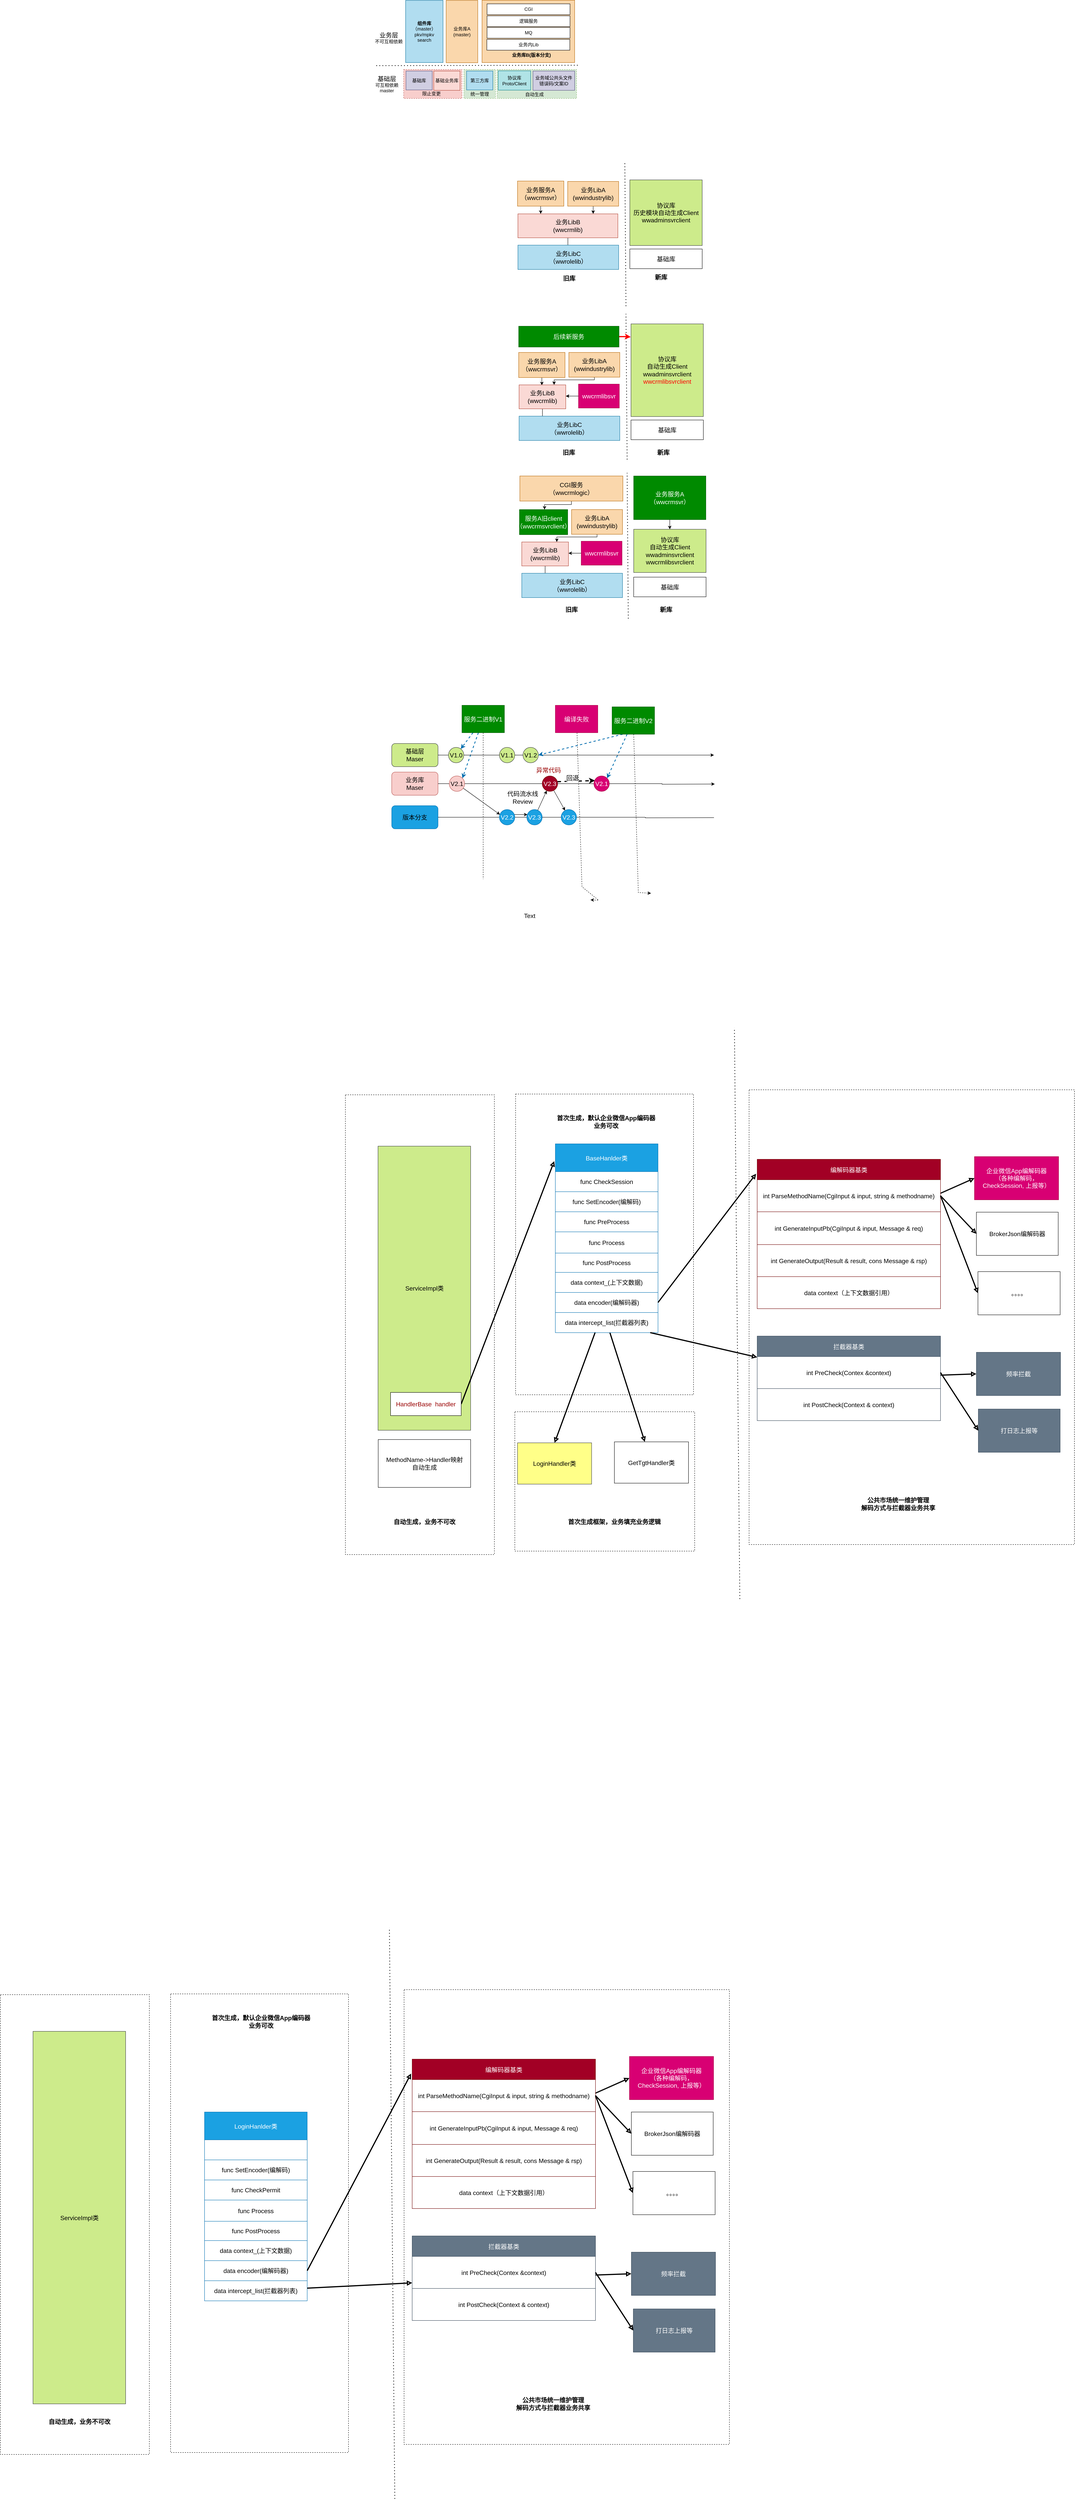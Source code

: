 <mxfile version="20.8.21" type="github">
  <diagram name="第 1 页" id="p7ilKmmfWPfuCgHAKhaK">
    <mxGraphModel dx="7095" dy="2770" grid="0" gridSize="10" guides="1" tooltips="1" connect="1" arrows="1" fold="1" page="0" pageScale="1" pageWidth="827" pageHeight="1169" math="0" shadow="0">
      <root>
        <mxCell id="0" />
        <mxCell id="1" parent="0" />
        <mxCell id="-8FJlGrN7awufWpg46yF-248" value="" style="rounded=0;whiteSpace=wrap;html=1;fontSize=16;fontColor=#000000;dashed=1;fontStyle=1" vertex="1" parent="1">
          <mxGeometry x="981" y="3370" width="843" height="1178" as="geometry" />
        </mxCell>
        <mxCell id="-8FJlGrN7awufWpg46yF-243" value="" style="rounded=0;whiteSpace=wrap;html=1;fontSize=16;fontColor=#000000;dashed=1;fontStyle=1" vertex="1" parent="1">
          <mxGeometry x="374" y="4204" width="466" height="361" as="geometry" />
        </mxCell>
        <mxCell id="-8FJlGrN7awufWpg46yF-241" value="" style="rounded=0;whiteSpace=wrap;html=1;fontSize=16;fontColor=#000000;dashed=1;fontStyle=1" vertex="1" parent="1">
          <mxGeometry x="376" y="3381" width="461" height="779" as="geometry" />
        </mxCell>
        <mxCell id="-8FJlGrN7awufWpg46yF-239" value="" style="rounded=0;whiteSpace=wrap;html=1;fontSize=16;fontColor=#000000;dashed=1;" vertex="1" parent="1">
          <mxGeometry x="-65" y="3383" width="386" height="1191" as="geometry" />
        </mxCell>
        <mxCell id="-8FJlGrN7awufWpg46yF-15" value="" style="rounded=0;whiteSpace=wrap;html=1;dashed=1;fillColor=#d5e8d4;strokeColor=#82b366;" vertex="1" parent="1">
          <mxGeometry x="242" y="727" width="82" height="75" as="geometry" />
        </mxCell>
        <mxCell id="-8FJlGrN7awufWpg46yF-14" value="" style="rounded=0;whiteSpace=wrap;html=1;dashed=1;fillColor=#d5e8d4;strokeColor=#82b366;" vertex="1" parent="1">
          <mxGeometry x="328" y="727" width="206" height="75" as="geometry" />
        </mxCell>
        <mxCell id="-8FJlGrN7awufWpg46yF-13" value="" style="rounded=0;whiteSpace=wrap;html=1;dashed=1;fillColor=#f8cecc;strokeColor=#b85450;" vertex="1" parent="1">
          <mxGeometry x="86" y="727" width="151" height="75" as="geometry" />
        </mxCell>
        <mxCell id="-8FJlGrN7awufWpg46yF-1" value="基础库" style="rounded=0;whiteSpace=wrap;html=1;fillColor=#d0cee2;strokeColor=#56517e;" vertex="1" parent="1">
          <mxGeometry x="92" y="731" width="68" height="49" as="geometry" />
        </mxCell>
        <mxCell id="-8FJlGrN7awufWpg46yF-2" value="协议库&lt;br&gt;Proto/Client" style="rounded=0;whiteSpace=wrap;html=1;fillColor=#b0e3e6;strokeColor=#0e8088;" vertex="1" parent="1">
          <mxGeometry x="331" y="730.5" width="84" height="50" as="geometry" />
        </mxCell>
        <mxCell id="-8FJlGrN7awufWpg46yF-3" value="&lt;b&gt;组件库&lt;/b&gt;&lt;br&gt;（master）&lt;br&gt;pkv/mpkv&lt;br&gt;search" style="rounded=0;whiteSpace=wrap;html=1;fillColor=#b1ddf0;strokeColor=#10739e;" vertex="1" parent="1">
          <mxGeometry x="91" y="548" width="97" height="161" as="geometry" />
        </mxCell>
        <mxCell id="-8FJlGrN7awufWpg46yF-4" value="" style="endArrow=none;dashed=1;html=1;dashPattern=1 3;strokeWidth=2;rounded=0;" edge="1" parent="1">
          <mxGeometry width="50" height="50" relative="1" as="geometry">
            <mxPoint x="15" y="717" as="sourcePoint" />
            <mxPoint x="542" y="716" as="targetPoint" />
          </mxGeometry>
        </mxCell>
        <mxCell id="-8FJlGrN7awufWpg46yF-5" value="业务库A&lt;br&gt;(master)" style="rounded=0;whiteSpace=wrap;html=1;fillColor=#fad7ac;strokeColor=#b46504;" vertex="1" parent="1">
          <mxGeometry x="196" y="548" width="82" height="161.5" as="geometry" />
        </mxCell>
        <mxCell id="-8FJlGrN7awufWpg46yF-6" value="" style="rounded=0;whiteSpace=wrap;html=1;fillColor=#fad7ac;strokeColor=#b46504;" vertex="1" parent="1">
          <mxGeometry x="289" y="547.5" width="240" height="161.5" as="geometry" />
        </mxCell>
        <mxCell id="-8FJlGrN7awufWpg46yF-9" value="基础业务库" style="rounded=0;whiteSpace=wrap;html=1;fillColor=#fad9d5;strokeColor=#ae4132;" vertex="1" parent="1">
          <mxGeometry x="164" y="731" width="68" height="50" as="geometry" />
        </mxCell>
        <mxCell id="-8FJlGrN7awufWpg46yF-10" value="业务域公共头文件&lt;br&gt;错误码/文案ID" style="rounded=0;whiteSpace=wrap;html=1;fillColor=#d0cee2;strokeColor=#56517e;" vertex="1" parent="1">
          <mxGeometry x="421" y="731" width="108" height="50" as="geometry" />
        </mxCell>
        <mxCell id="-8FJlGrN7awufWpg46yF-11" value="第三方库" style="rounded=0;whiteSpace=wrap;html=1;fillColor=#b1ddf0;strokeColor=#10739e;" vertex="1" parent="1">
          <mxGeometry x="249" y="731" width="68" height="49" as="geometry" />
        </mxCell>
        <mxCell id="-8FJlGrN7awufWpg46yF-12" value="&lt;font style=&quot;font-size: 16px;&quot;&gt;基础层&lt;/font&gt;&lt;br&gt;可互相依赖&lt;br&gt;master" style="text;html=1;strokeColor=none;fillColor=none;align=center;verticalAlign=middle;whiteSpace=wrap;rounded=0;" vertex="1" parent="1">
          <mxGeometry x="-1" y="737.75" width="87" height="53.5" as="geometry" />
        </mxCell>
        <mxCell id="-8FJlGrN7awufWpg46yF-16" value="限止变更" style="text;html=1;strokeColor=none;fillColor=none;align=center;verticalAlign=middle;whiteSpace=wrap;rounded=0;" vertex="1" parent="1">
          <mxGeometry x="128" y="780" width="60" height="19" as="geometry" />
        </mxCell>
        <mxCell id="-8FJlGrN7awufWpg46yF-17" value="统一管理" style="text;html=1;strokeColor=none;fillColor=none;align=center;verticalAlign=middle;whiteSpace=wrap;rounded=0;" vertex="1" parent="1">
          <mxGeometry x="253" y="781" width="60" height="19" as="geometry" />
        </mxCell>
        <mxCell id="-8FJlGrN7awufWpg46yF-18" value="自动生成" style="text;html=1;strokeColor=none;fillColor=none;align=center;verticalAlign=middle;whiteSpace=wrap;rounded=0;" vertex="1" parent="1">
          <mxGeometry x="395" y="782" width="60" height="19" as="geometry" />
        </mxCell>
        <mxCell id="-8FJlGrN7awufWpg46yF-19" value="CGI" style="rounded=0;whiteSpace=wrap;html=1;" vertex="1" parent="1">
          <mxGeometry x="302" y="557" width="215" height="28" as="geometry" />
        </mxCell>
        <mxCell id="-8FJlGrN7awufWpg46yF-20" value="逻辑服务" style="rounded=0;whiteSpace=wrap;html=1;" vertex="1" parent="1">
          <mxGeometry x="302" y="588" width="215" height="28" as="geometry" />
        </mxCell>
        <mxCell id="-8FJlGrN7awufWpg46yF-21" value="MQ" style="rounded=0;whiteSpace=wrap;html=1;" vertex="1" parent="1">
          <mxGeometry x="302" y="618" width="215" height="28" as="geometry" />
        </mxCell>
        <mxCell id="-8FJlGrN7awufWpg46yF-22" value="&lt;b&gt;业务库B(版本分支)&lt;/b&gt;" style="text;html=1;strokeColor=none;fillColor=none;align=center;verticalAlign=middle;whiteSpace=wrap;rounded=0;" vertex="1" parent="1">
          <mxGeometry x="364" y="675" width="106" height="30" as="geometry" />
        </mxCell>
        <mxCell id="-8FJlGrN7awufWpg46yF-23" value="&lt;font style=&quot;font-size: 16px;&quot;&gt;业务层&lt;/font&gt;&lt;br&gt;不可互相依赖" style="text;html=1;strokeColor=none;fillColor=none;align=center;verticalAlign=middle;whiteSpace=wrap;rounded=0;" vertex="1" parent="1">
          <mxGeometry x="4" y="630" width="87" height="30" as="geometry" />
        </mxCell>
        <mxCell id="-8FJlGrN7awufWpg46yF-24" value="业务内Lib" style="rounded=0;whiteSpace=wrap;html=1;" vertex="1" parent="1">
          <mxGeometry x="301.5" y="649" width="215" height="28" as="geometry" />
        </mxCell>
        <mxCell id="-8FJlGrN7awufWpg46yF-53" style="edgeStyle=orthogonalEdgeStyle;rounded=0;orthogonalLoop=1;jettySize=auto;html=1;entryX=0.229;entryY=0.009;entryDx=0;entryDy=0;entryPerimeter=0;fontSize=16;" edge="1" parent="1" source="-8FJlGrN7awufWpg46yF-26" target="-8FJlGrN7awufWpg46yF-29">
          <mxGeometry relative="1" as="geometry" />
        </mxCell>
        <mxCell id="-8FJlGrN7awufWpg46yF-26" value="业务服务A&lt;br&gt;（wwcrmsvr）" style="rounded=0;whiteSpace=wrap;html=1;fontSize=16;fillColor=#fad7ac;strokeColor=#b46504;" vertex="1" parent="1">
          <mxGeometry x="381" y="1016" width="120" height="65" as="geometry" />
        </mxCell>
        <mxCell id="-8FJlGrN7awufWpg46yF-54" style="edgeStyle=orthogonalEdgeStyle;rounded=0;orthogonalLoop=1;jettySize=auto;html=1;fontSize=16;" edge="1" parent="1" source="-8FJlGrN7awufWpg46yF-28">
          <mxGeometry relative="1" as="geometry">
            <mxPoint x="577" y="1100.509" as="targetPoint" />
          </mxGeometry>
        </mxCell>
        <mxCell id="-8FJlGrN7awufWpg46yF-28" value="业务LibA&lt;br&gt;(wwindustrylib)" style="rounded=0;whiteSpace=wrap;html=1;fontSize=16;fillColor=#fad7ac;strokeColor=#b46504;" vertex="1" parent="1">
          <mxGeometry x="511" y="1017" width="132" height="64" as="geometry" />
        </mxCell>
        <mxCell id="-8FJlGrN7awufWpg46yF-55" style="edgeStyle=orthogonalEdgeStyle;rounded=0;orthogonalLoop=1;jettySize=auto;html=1;fontSize=16;" edge="1" parent="1" source="-8FJlGrN7awufWpg46yF-29">
          <mxGeometry relative="1" as="geometry">
            <mxPoint x="511.5" y="1181.278" as="targetPoint" />
          </mxGeometry>
        </mxCell>
        <mxCell id="-8FJlGrN7awufWpg46yF-29" value="业务LibB&lt;br&gt;(wwcrmlib)" style="rounded=0;whiteSpace=wrap;html=1;fontSize=16;fillColor=#fad9d5;strokeColor=#ae4132;" vertex="1" parent="1">
          <mxGeometry x="382" y="1101" width="259" height="62" as="geometry" />
        </mxCell>
        <mxCell id="-8FJlGrN7awufWpg46yF-30" value="业务LibC&lt;br&gt;（wwrolelib）" style="rounded=0;whiteSpace=wrap;html=1;fontSize=16;fillColor=#b1ddf0;strokeColor=#10739e;" vertex="1" parent="1">
          <mxGeometry x="382" y="1182" width="261" height="63" as="geometry" />
        </mxCell>
        <mxCell id="-8FJlGrN7awufWpg46yF-33" value="协议库&lt;br&gt;历史模块自动生成Client&lt;br&gt;wwadminsvrclient" style="rounded=0;whiteSpace=wrap;html=1;fontSize=16;fillColor=#cdeb8b;strokeColor=#36393d;" vertex="1" parent="1">
          <mxGeometry x="672" y="1013" width="187.5" height="170" as="geometry" />
        </mxCell>
        <mxCell id="-8FJlGrN7awufWpg46yF-34" value="基础库" style="rounded=0;whiteSpace=wrap;html=1;fontSize=16;" vertex="1" parent="1">
          <mxGeometry x="672" y="1192" width="187.5" height="51" as="geometry" />
        </mxCell>
        <mxCell id="-8FJlGrN7awufWpg46yF-35" value="" style="endArrow=none;dashed=1;html=1;dashPattern=1 3;strokeWidth=2;rounded=0;fontSize=16;" edge="1" parent="1">
          <mxGeometry width="50" height="50" relative="1" as="geometry">
            <mxPoint x="662" y="1340" as="sourcePoint" />
            <mxPoint x="659" y="967" as="targetPoint" />
          </mxGeometry>
        </mxCell>
        <mxCell id="-8FJlGrN7awufWpg46yF-39" value="&lt;b&gt;旧库&lt;/b&gt;" style="text;html=1;strokeColor=none;fillColor=none;align=center;verticalAlign=middle;whiteSpace=wrap;rounded=0;fontSize=16;" vertex="1" parent="1">
          <mxGeometry x="485" y="1253" width="60" height="30" as="geometry" />
        </mxCell>
        <mxCell id="-8FJlGrN7awufWpg46yF-40" value="&lt;b&gt;新库&lt;/b&gt;" style="text;html=1;strokeColor=none;fillColor=none;align=center;verticalAlign=middle;whiteSpace=wrap;rounded=0;fontSize=16;" vertex="1" parent="1">
          <mxGeometry x="723" y="1250" width="60" height="30" as="geometry" />
        </mxCell>
        <mxCell id="-8FJlGrN7awufWpg46yF-58" style="edgeStyle=orthogonalEdgeStyle;rounded=0;orthogonalLoop=1;jettySize=auto;html=1;entryX=0.484;entryY=0.016;entryDx=0;entryDy=0;entryPerimeter=0;strokeColor=#000000;strokeWidth=1;fontSize=16;" edge="1" parent="1" source="-8FJlGrN7awufWpg46yF-41" target="-8FJlGrN7awufWpg46yF-43">
          <mxGeometry relative="1" as="geometry" />
        </mxCell>
        <mxCell id="-8FJlGrN7awufWpg46yF-41" value="业务服务A&lt;br&gt;（wwcrmsvr）" style="rounded=0;whiteSpace=wrap;html=1;fontSize=16;fillColor=#fad7ac;strokeColor=#b46504;" vertex="1" parent="1">
          <mxGeometry x="384" y="1460" width="120" height="65" as="geometry" />
        </mxCell>
        <mxCell id="-8FJlGrN7awufWpg46yF-59" style="edgeStyle=orthogonalEdgeStyle;rounded=0;orthogonalLoop=1;jettySize=auto;html=1;entryX=0.75;entryY=0;entryDx=0;entryDy=0;strokeColor=#000000;strokeWidth=1;fontSize=16;" edge="1" parent="1" source="-8FJlGrN7awufWpg46yF-42" target="-8FJlGrN7awufWpg46yF-43">
          <mxGeometry relative="1" as="geometry">
            <Array as="points">
              <mxPoint x="580" y="1531" />
              <mxPoint x="476" y="1531" />
            </Array>
          </mxGeometry>
        </mxCell>
        <mxCell id="-8FJlGrN7awufWpg46yF-42" value="业务LibA&lt;br&gt;(wwindustrylib)" style="rounded=0;whiteSpace=wrap;html=1;fontSize=16;fillColor=#fad7ac;strokeColor=#b46504;" vertex="1" parent="1">
          <mxGeometry x="514" y="1460" width="132" height="64" as="geometry" />
        </mxCell>
        <mxCell id="-8FJlGrN7awufWpg46yF-61" style="edgeStyle=orthogonalEdgeStyle;rounded=0;orthogonalLoop=1;jettySize=auto;html=1;strokeColor=#000000;strokeWidth=1;fontSize=16;" edge="1" parent="1" source="-8FJlGrN7awufWpg46yF-43">
          <mxGeometry relative="1" as="geometry">
            <mxPoint x="445.5" y="1623.729" as="targetPoint" />
          </mxGeometry>
        </mxCell>
        <mxCell id="-8FJlGrN7awufWpg46yF-43" value="业务LibB&lt;br&gt;(wwcrmlib)" style="rounded=0;whiteSpace=wrap;html=1;fontSize=16;fillColor=#fad9d5;strokeColor=#ae4132;" vertex="1" parent="1">
          <mxGeometry x="385" y="1544" width="121" height="62" as="geometry" />
        </mxCell>
        <mxCell id="-8FJlGrN7awufWpg46yF-44" value="业务LibC&lt;br&gt;（wwrolelib）" style="rounded=0;whiteSpace=wrap;html=1;fontSize=16;fillColor=#b1ddf0;strokeColor=#10739e;" vertex="1" parent="1">
          <mxGeometry x="385" y="1625" width="261" height="63" as="geometry" />
        </mxCell>
        <mxCell id="-8FJlGrN7awufWpg46yF-46" value="协议库&lt;br&gt;自动生成Client&lt;br&gt;wwadminsvrclient&lt;br&gt;&lt;font color=&quot;#ff0000&quot;&gt;wwcrmlibsvrclient&lt;/font&gt;" style="rounded=0;whiteSpace=wrap;html=1;fontSize=16;fillColor=#cdeb8b;strokeColor=#36393d;" vertex="1" parent="1">
          <mxGeometry x="675" y="1386" width="187.5" height="240" as="geometry" />
        </mxCell>
        <mxCell id="-8FJlGrN7awufWpg46yF-47" value="基础库" style="rounded=0;whiteSpace=wrap;html=1;fontSize=16;" vertex="1" parent="1">
          <mxGeometry x="675" y="1635" width="187.5" height="51" as="geometry" />
        </mxCell>
        <mxCell id="-8FJlGrN7awufWpg46yF-48" value="" style="endArrow=none;dashed=1;html=1;dashPattern=1 3;strokeWidth=2;rounded=0;fontSize=16;" edge="1" parent="1">
          <mxGeometry width="50" height="50" relative="1" as="geometry">
            <mxPoint x="665" y="1737.307" as="sourcePoint" />
            <mxPoint x="662" y="1360" as="targetPoint" />
          </mxGeometry>
        </mxCell>
        <mxCell id="-8FJlGrN7awufWpg46yF-49" value="&lt;b&gt;旧库&lt;/b&gt;" style="text;html=1;strokeColor=none;fillColor=none;align=center;verticalAlign=middle;whiteSpace=wrap;rounded=0;fontSize=16;" vertex="1" parent="1">
          <mxGeometry x="484" y="1704" width="60" height="30" as="geometry" />
        </mxCell>
        <mxCell id="-8FJlGrN7awufWpg46yF-50" value="&lt;b&gt;新库&lt;/b&gt;" style="text;html=1;strokeColor=none;fillColor=none;align=center;verticalAlign=middle;whiteSpace=wrap;rounded=0;fontSize=16;" vertex="1" parent="1">
          <mxGeometry x="729" y="1704" width="60" height="30" as="geometry" />
        </mxCell>
        <mxCell id="-8FJlGrN7awufWpg46yF-60" style="edgeStyle=orthogonalEdgeStyle;rounded=0;orthogonalLoop=1;jettySize=auto;html=1;entryX=1;entryY=0.468;entryDx=0;entryDy=0;strokeColor=#000000;strokeWidth=1;fontSize=16;entryPerimeter=0;" edge="1" parent="1" source="-8FJlGrN7awufWpg46yF-51" target="-8FJlGrN7awufWpg46yF-43">
          <mxGeometry relative="1" as="geometry" />
        </mxCell>
        <mxCell id="-8FJlGrN7awufWpg46yF-51" value="wwcrmlibsvr" style="rounded=0;whiteSpace=wrap;html=1;fontSize=16;fillColor=#d80073;strokeColor=#A50040;fontColor=#ffffff;" vertex="1" parent="1">
          <mxGeometry x="539" y="1542" width="105.75" height="62" as="geometry" />
        </mxCell>
        <mxCell id="-8FJlGrN7awufWpg46yF-57" style="edgeStyle=orthogonalEdgeStyle;rounded=0;orthogonalLoop=1;jettySize=auto;html=1;entryX=-0.004;entryY=0.141;entryDx=0;entryDy=0;entryPerimeter=0;fontSize=16;fillColor=#ffcccc;strokeColor=#FF0000;strokeWidth=3;" edge="1" parent="1" source="-8FJlGrN7awufWpg46yF-56" target="-8FJlGrN7awufWpg46yF-46">
          <mxGeometry relative="1" as="geometry" />
        </mxCell>
        <mxCell id="-8FJlGrN7awufWpg46yF-56" value="后续新服务" style="rounded=0;whiteSpace=wrap;html=1;fontSize=16;fillColor=#008a00;strokeColor=#005700;fontColor=#ffffff;" vertex="1" parent="1">
          <mxGeometry x="384" y="1392" width="260" height="54" as="geometry" />
        </mxCell>
        <mxCell id="-8FJlGrN7awufWpg46yF-63" value="服务A旧client&lt;br&gt;（wwcrmsvrclient）" style="rounded=0;whiteSpace=wrap;html=1;fontSize=16;fillColor=#008a00;strokeColor=#005700;fontColor=#ffffff;" vertex="1" parent="1">
          <mxGeometry x="386" y="1867" width="125" height="65" as="geometry" />
        </mxCell>
        <mxCell id="-8FJlGrN7awufWpg46yF-64" style="edgeStyle=orthogonalEdgeStyle;rounded=0;orthogonalLoop=1;jettySize=auto;html=1;entryX=0.75;entryY=0;entryDx=0;entryDy=0;strokeColor=#000000;strokeWidth=1;fontSize=16;" edge="1" parent="1" source="-8FJlGrN7awufWpg46yF-65" target="-8FJlGrN7awufWpg46yF-67">
          <mxGeometry relative="1" as="geometry">
            <Array as="points">
              <mxPoint x="587" y="1938" />
              <mxPoint x="483" y="1938" />
            </Array>
          </mxGeometry>
        </mxCell>
        <mxCell id="-8FJlGrN7awufWpg46yF-65" value="业务LibA&lt;br&gt;(wwindustrylib)" style="rounded=0;whiteSpace=wrap;html=1;fontSize=16;fillColor=#fad7ac;strokeColor=#b46504;" vertex="1" parent="1">
          <mxGeometry x="521" y="1867" width="132" height="64" as="geometry" />
        </mxCell>
        <mxCell id="-8FJlGrN7awufWpg46yF-66" style="edgeStyle=orthogonalEdgeStyle;rounded=0;orthogonalLoop=1;jettySize=auto;html=1;strokeColor=#000000;strokeWidth=1;fontSize=16;" edge="1" parent="1" source="-8FJlGrN7awufWpg46yF-67">
          <mxGeometry relative="1" as="geometry">
            <mxPoint x="452.5" y="2030.729" as="targetPoint" />
          </mxGeometry>
        </mxCell>
        <mxCell id="-8FJlGrN7awufWpg46yF-67" value="业务LibB&lt;br&gt;(wwcrmlib)" style="rounded=0;whiteSpace=wrap;html=1;fontSize=16;fillColor=#fad9d5;strokeColor=#ae4132;" vertex="1" parent="1">
          <mxGeometry x="392" y="1951" width="121" height="62" as="geometry" />
        </mxCell>
        <mxCell id="-8FJlGrN7awufWpg46yF-68" value="业务LibC&lt;br&gt;（wwrolelib）" style="rounded=0;whiteSpace=wrap;html=1;fontSize=16;fillColor=#b1ddf0;strokeColor=#10739e;" vertex="1" parent="1">
          <mxGeometry x="392" y="2032" width="261" height="63" as="geometry" />
        </mxCell>
        <mxCell id="-8FJlGrN7awufWpg46yF-69" value="协议库&lt;br&gt;自动生成Client&lt;br&gt;wwadminsvrclient&lt;br&gt;wwcrmlibsvrclient" style="rounded=0;whiteSpace=wrap;html=1;fontSize=16;fillColor=#cdeb8b;strokeColor=#36393d;" vertex="1" parent="1">
          <mxGeometry x="682" y="1918" width="187.5" height="112" as="geometry" />
        </mxCell>
        <mxCell id="-8FJlGrN7awufWpg46yF-70" value="基础库" style="rounded=0;whiteSpace=wrap;html=1;fontSize=16;" vertex="1" parent="1">
          <mxGeometry x="682" y="2042" width="187.5" height="51" as="geometry" />
        </mxCell>
        <mxCell id="-8FJlGrN7awufWpg46yF-71" value="&lt;b&gt;旧库&lt;/b&gt;" style="text;html=1;strokeColor=none;fillColor=none;align=center;verticalAlign=middle;whiteSpace=wrap;rounded=0;fontSize=16;" vertex="1" parent="1">
          <mxGeometry x="491" y="2111" width="60" height="30" as="geometry" />
        </mxCell>
        <mxCell id="-8FJlGrN7awufWpg46yF-72" value="&lt;b&gt;新库&lt;/b&gt;" style="text;html=1;strokeColor=none;fillColor=none;align=center;verticalAlign=middle;whiteSpace=wrap;rounded=0;fontSize=16;" vertex="1" parent="1">
          <mxGeometry x="736" y="2111" width="60" height="30" as="geometry" />
        </mxCell>
        <mxCell id="-8FJlGrN7awufWpg46yF-73" style="edgeStyle=orthogonalEdgeStyle;rounded=0;orthogonalLoop=1;jettySize=auto;html=1;entryX=1;entryY=0.468;entryDx=0;entryDy=0;strokeColor=#000000;strokeWidth=1;fontSize=16;entryPerimeter=0;" edge="1" parent="1" source="-8FJlGrN7awufWpg46yF-74" target="-8FJlGrN7awufWpg46yF-67">
          <mxGeometry relative="1" as="geometry" />
        </mxCell>
        <mxCell id="-8FJlGrN7awufWpg46yF-74" value="wwcrmlibsvr" style="rounded=0;whiteSpace=wrap;html=1;fontSize=16;fillColor=#d80073;strokeColor=#A50040;fontColor=#ffffff;" vertex="1" parent="1">
          <mxGeometry x="546" y="1949" width="105.75" height="62" as="geometry" />
        </mxCell>
        <mxCell id="-8FJlGrN7awufWpg46yF-77" value="" style="endArrow=none;dashed=1;html=1;dashPattern=1 3;strokeWidth=2;rounded=0;fontSize=16;" edge="1" parent="1">
          <mxGeometry width="50" height="50" relative="1" as="geometry">
            <mxPoint x="668" y="2149.307" as="sourcePoint" />
            <mxPoint x="665" y="1772" as="targetPoint" />
          </mxGeometry>
        </mxCell>
        <mxCell id="-8FJlGrN7awufWpg46yF-79" style="edgeStyle=orthogonalEdgeStyle;rounded=0;orthogonalLoop=1;jettySize=auto;html=1;strokeColor=#000000;strokeWidth=1;fontSize=16;" edge="1" parent="1" source="-8FJlGrN7awufWpg46yF-78" target="-8FJlGrN7awufWpg46yF-63">
          <mxGeometry relative="1" as="geometry">
            <Array as="points">
              <mxPoint x="520" y="1854" />
              <mxPoint x="451" y="1854" />
            </Array>
          </mxGeometry>
        </mxCell>
        <mxCell id="-8FJlGrN7awufWpg46yF-78" value="CGI服务&lt;br&gt;（wwcrmlogic）" style="rounded=0;whiteSpace=wrap;html=1;fontSize=16;fillColor=#fad7ac;strokeColor=#b46504;" vertex="1" parent="1">
          <mxGeometry x="387" y="1780" width="267" height="65" as="geometry" />
        </mxCell>
        <mxCell id="-8FJlGrN7awufWpg46yF-81" style="edgeStyle=orthogonalEdgeStyle;rounded=0;orthogonalLoop=1;jettySize=auto;html=1;entryX=0.5;entryY=0;entryDx=0;entryDy=0;strokeColor=#000000;strokeWidth=1;fontSize=16;fontColor=#FF0000;" edge="1" parent="1" source="-8FJlGrN7awufWpg46yF-80" target="-8FJlGrN7awufWpg46yF-69">
          <mxGeometry relative="1" as="geometry" />
        </mxCell>
        <mxCell id="-8FJlGrN7awufWpg46yF-80" value="业务服务A&lt;br&gt;（wwcrmsvr）" style="rounded=0;whiteSpace=wrap;html=1;fontSize=16;fillColor=#008a00;strokeColor=#005700;fontColor=#ffffff;" vertex="1" parent="1">
          <mxGeometry x="682" y="1780" width="187" height="113" as="geometry" />
        </mxCell>
        <mxCell id="-8FJlGrN7awufWpg46yF-83" style="edgeStyle=orthogonalEdgeStyle;rounded=0;orthogonalLoop=1;jettySize=auto;html=1;strokeColor=#000000;strokeWidth=1;fontSize=16;fontColor=#000000;startArrow=none;" edge="1" parent="1" source="-8FJlGrN7awufWpg46yF-129">
          <mxGeometry relative="1" as="geometry">
            <mxPoint x="892" y="2578" as="targetPoint" />
          </mxGeometry>
        </mxCell>
        <mxCell id="-8FJlGrN7awufWpg46yF-82" value="&lt;font color=&quot;#000000&quot;&gt;业务库&lt;br&gt;Maser&lt;/font&gt;" style="rounded=1;whiteSpace=wrap;html=1;fontSize=16;fillColor=#f8cecc;strokeColor=#b85450;" vertex="1" parent="1">
          <mxGeometry x="55" y="2547" width="120" height="60" as="geometry" />
        </mxCell>
        <mxCell id="-8FJlGrN7awufWpg46yF-85" value="&lt;font color=&quot;#000000&quot;&gt;版本分支&lt;/font&gt;" style="rounded=1;whiteSpace=wrap;html=1;fontSize=16;fontColor=#ffffff;fillColor=#1ba1e2;strokeColor=#006EAF;" vertex="1" parent="1">
          <mxGeometry x="55" y="2634" width="120" height="60" as="geometry" />
        </mxCell>
        <mxCell id="-8FJlGrN7awufWpg46yF-91" value="" style="edgeStyle=orthogonalEdgeStyle;rounded=0;orthogonalLoop=1;jettySize=auto;html=1;strokeColor=#000000;strokeWidth=1;fontSize=16;fontColor=#000000;endArrow=none;" edge="1" parent="1" source="-8FJlGrN7awufWpg46yF-82" target="-8FJlGrN7awufWpg46yF-88">
          <mxGeometry relative="1" as="geometry">
            <mxPoint x="823.945" y="2577" as="targetPoint" />
            <mxPoint x="175" y="2577" as="sourcePoint" />
          </mxGeometry>
        </mxCell>
        <mxCell id="-8FJlGrN7awufWpg46yF-108" style="rounded=0;orthogonalLoop=1;jettySize=auto;html=1;entryX=0.037;entryY=0.33;entryDx=0;entryDy=0;entryPerimeter=0;strokeColor=#000000;strokeWidth=1;fontSize=16;fontColor=#000000;endArrow=classic;endFill=1;" edge="1" parent="1" source="-8FJlGrN7awufWpg46yF-88" target="-8FJlGrN7awufWpg46yF-104">
          <mxGeometry relative="1" as="geometry" />
        </mxCell>
        <mxCell id="-8FJlGrN7awufWpg46yF-88" value="V2.1" style="ellipse;whiteSpace=wrap;html=1;aspect=fixed;fontSize=16;fillColor=#f8cecc;strokeColor=#b85450;" vertex="1" parent="1">
          <mxGeometry x="204" y="2557" width="40" height="40" as="geometry" />
        </mxCell>
        <mxCell id="-8FJlGrN7awufWpg46yF-98" style="edgeStyle=orthogonalEdgeStyle;rounded=0;orthogonalLoop=1;jettySize=auto;html=1;strokeColor=#000000;strokeWidth=1;fontSize=16;fontColor=#000000;endArrow=none;endFill=0;dashed=1;" edge="1" parent="1" source="-8FJlGrN7awufWpg46yF-92">
          <mxGeometry relative="1" as="geometry">
            <mxPoint x="292" y="2824.026" as="targetPoint" />
          </mxGeometry>
        </mxCell>
        <mxCell id="-8FJlGrN7awufWpg46yF-137" style="edgeStyle=none;rounded=0;orthogonalLoop=1;jettySize=auto;html=1;dashed=1;strokeColor=#006EAF;strokeWidth=2;fontSize=16;fontColor=#000000;endArrow=classic;endFill=1;fillColor=#1ba1e2;" edge="1" parent="1" source="-8FJlGrN7awufWpg46yF-92" target="-8FJlGrN7awufWpg46yF-96">
          <mxGeometry relative="1" as="geometry" />
        </mxCell>
        <mxCell id="-8FJlGrN7awufWpg46yF-138" style="edgeStyle=none;rounded=0;orthogonalLoop=1;jettySize=auto;html=1;entryX=1;entryY=0;entryDx=0;entryDy=0;dashed=1;strokeColor=#006EAF;strokeWidth=2;fontSize=16;fontColor=#000000;endArrow=classic;endFill=1;fillColor=#1ba1e2;" edge="1" parent="1" source="-8FJlGrN7awufWpg46yF-92" target="-8FJlGrN7awufWpg46yF-88">
          <mxGeometry relative="1" as="geometry" />
        </mxCell>
        <mxCell id="-8FJlGrN7awufWpg46yF-92" value="服务二进制V1" style="rounded=0;whiteSpace=wrap;html=1;fontSize=16;fontColor=#ffffff;fillColor=#008a00;strokeColor=#005700;" vertex="1" parent="1">
          <mxGeometry x="237" y="2374" width="110" height="71" as="geometry" />
        </mxCell>
        <mxCell id="-8FJlGrN7awufWpg46yF-93" style="edgeStyle=orthogonalEdgeStyle;rounded=0;orthogonalLoop=1;jettySize=auto;html=1;strokeColor=#000000;strokeWidth=1;fontSize=16;fontColor=#000000;startArrow=none;" edge="1" parent="1" source="-8FJlGrN7awufWpg46yF-101">
          <mxGeometry relative="1" as="geometry">
            <mxPoint x="890" y="2503" as="targetPoint" />
          </mxGeometry>
        </mxCell>
        <mxCell id="-8FJlGrN7awufWpg46yF-94" value="&lt;font color=&quot;#000000&quot;&gt;基础层&lt;br&gt;Maser&lt;/font&gt;" style="rounded=1;whiteSpace=wrap;html=1;fontSize=16;fillColor=#cdeb8b;strokeColor=#36393d;" vertex="1" parent="1">
          <mxGeometry x="55" y="2473" width="120" height="60" as="geometry" />
        </mxCell>
        <mxCell id="-8FJlGrN7awufWpg46yF-95" value="" style="edgeStyle=orthogonalEdgeStyle;rounded=0;orthogonalLoop=1;jettySize=auto;html=1;strokeColor=#000000;strokeWidth=1;fontSize=16;fontColor=#000000;endArrow=none;" edge="1" parent="1" source="-8FJlGrN7awufWpg46yF-94" target="-8FJlGrN7awufWpg46yF-96">
          <mxGeometry relative="1" as="geometry">
            <mxPoint x="823.945" y="2503" as="targetPoint" />
            <mxPoint x="175" y="2503" as="sourcePoint" />
          </mxGeometry>
        </mxCell>
        <mxCell id="-8FJlGrN7awufWpg46yF-96" value="V1.0" style="ellipse;whiteSpace=wrap;html=1;aspect=fixed;fontSize=16;fillColor=#cdeb8b;strokeColor=#36393d;" vertex="1" parent="1">
          <mxGeometry x="202" y="2483" width="40" height="40" as="geometry" />
        </mxCell>
        <mxCell id="-8FJlGrN7awufWpg46yF-102" value="" style="edgeStyle=orthogonalEdgeStyle;rounded=0;orthogonalLoop=1;jettySize=auto;html=1;strokeColor=#000000;strokeWidth=1;fontSize=16;fontColor=#000000;startArrow=none;endArrow=none;" edge="1" parent="1" source="-8FJlGrN7awufWpg46yF-96" target="-8FJlGrN7awufWpg46yF-101">
          <mxGeometry relative="1" as="geometry">
            <mxPoint x="811.945" y="2503" as="targetPoint" />
            <mxPoint x="263" y="2503" as="sourcePoint" />
          </mxGeometry>
        </mxCell>
        <mxCell id="-8FJlGrN7awufWpg46yF-101" value="V1.2" style="ellipse;whiteSpace=wrap;html=1;aspect=fixed;fontSize=16;fillColor=#cdeb8b;strokeColor=#36393d;" vertex="1" parent="1">
          <mxGeometry x="395" y="2483" width="40" height="40" as="geometry" />
        </mxCell>
        <mxCell id="-8FJlGrN7awufWpg46yF-99" value="V1.1" style="ellipse;whiteSpace=wrap;html=1;aspect=fixed;fontSize=16;fillColor=#cdeb8b;strokeColor=#36393d;" vertex="1" parent="1">
          <mxGeometry x="334" y="2483" width="40" height="40" as="geometry" />
        </mxCell>
        <mxCell id="-8FJlGrN7awufWpg46yF-107" value="" style="edgeStyle=orthogonalEdgeStyle;rounded=0;orthogonalLoop=1;jettySize=auto;html=1;strokeColor=#000000;strokeWidth=1;fontSize=16;fontColor=#000000;endArrow=none;" edge="1" parent="1" source="-8FJlGrN7awufWpg46yF-85" target="-8FJlGrN7awufWpg46yF-105">
          <mxGeometry relative="1" as="geometry">
            <mxPoint x="811.945" y="2664" as="targetPoint" />
            <mxPoint x="163" y="2664" as="sourcePoint" />
          </mxGeometry>
        </mxCell>
        <mxCell id="-8FJlGrN7awufWpg46yF-116" style="edgeStyle=none;rounded=0;orthogonalLoop=1;jettySize=auto;html=1;strokeColor=#000000;strokeWidth=1;fontSize=16;fontColor=#000000;endArrow=classic;endFill=1;" edge="1" parent="1" source="-8FJlGrN7awufWpg46yF-105" target="-8FJlGrN7awufWpg46yF-113">
          <mxGeometry relative="1" as="geometry" />
        </mxCell>
        <mxCell id="-8FJlGrN7awufWpg46yF-105" value="V2.3" style="ellipse;whiteSpace=wrap;html=1;aspect=fixed;fontSize=16;fontColor=#ffffff;fillColor=#1ba1e2;strokeColor=#006EAF;" vertex="1" parent="1">
          <mxGeometry x="405" y="2644" width="40" height="40" as="geometry" />
        </mxCell>
        <mxCell id="-8FJlGrN7awufWpg46yF-110" style="edgeStyle=none;rounded=0;orthogonalLoop=1;jettySize=auto;html=1;entryX=0.043;entryY=0.33;entryDx=0;entryDy=0;strokeColor=#000000;strokeWidth=1;fontSize=16;fontColor=#000000;endArrow=classic;endFill=1;entryPerimeter=0;" edge="1" parent="1" target="-8FJlGrN7awufWpg46yF-105">
          <mxGeometry relative="1" as="geometry">
            <mxPoint x="371" y="2657" as="sourcePoint" />
          </mxGeometry>
        </mxCell>
        <mxCell id="-8FJlGrN7awufWpg46yF-104" value="V2.2" style="ellipse;whiteSpace=wrap;html=1;aspect=fixed;fontSize=16;fontColor=#ffffff;fillColor=#1ba1e2;strokeColor=#006EAF;" vertex="1" parent="1">
          <mxGeometry x="334" y="2644" width="40" height="40" as="geometry" />
        </mxCell>
        <mxCell id="-8FJlGrN7awufWpg46yF-114" value="" style="edgeStyle=orthogonalEdgeStyle;rounded=0;orthogonalLoop=1;jettySize=auto;html=1;strokeColor=#000000;strokeWidth=1;fontSize=16;fontColor=#000000;startArrow=none;endArrow=none;" edge="1" parent="1" source="-8FJlGrN7awufWpg46yF-88" target="-8FJlGrN7awufWpg46yF-113">
          <mxGeometry relative="1" as="geometry">
            <mxPoint x="811.945" y="2577" as="targetPoint" />
            <mxPoint x="232" y="2577" as="sourcePoint" />
          </mxGeometry>
        </mxCell>
        <mxCell id="-8FJlGrN7awufWpg46yF-119" style="edgeStyle=none;rounded=0;orthogonalLoop=1;jettySize=auto;html=1;strokeColor=#000000;strokeWidth=1;fontSize=16;fontColor=#000000;endArrow=classic;endFill=1;" edge="1" parent="1" source="-8FJlGrN7awufWpg46yF-113" target="-8FJlGrN7awufWpg46yF-117">
          <mxGeometry relative="1" as="geometry" />
        </mxCell>
        <mxCell id="-8FJlGrN7awufWpg46yF-113" value="V2.3" style="ellipse;whiteSpace=wrap;html=1;aspect=fixed;fontSize=16;fillColor=#a20025;strokeColor=#6F0000;fontColor=#ffffff;" vertex="1" parent="1">
          <mxGeometry x="445" y="2557" width="40" height="40" as="geometry" />
        </mxCell>
        <mxCell id="-8FJlGrN7awufWpg46yF-118" value="" style="edgeStyle=orthogonalEdgeStyle;rounded=0;orthogonalLoop=1;jettySize=auto;html=1;strokeColor=#000000;strokeWidth=1;fontSize=16;fontColor=#000000;startArrow=none;endArrow=none;" edge="1" parent="1" source="-8FJlGrN7awufWpg46yF-105" target="-8FJlGrN7awufWpg46yF-117">
          <mxGeometry relative="1" as="geometry">
            <mxPoint x="811.945" y="2664" as="targetPoint" />
            <mxPoint x="461" y="2664" as="sourcePoint" />
          </mxGeometry>
        </mxCell>
        <mxCell id="-8FJlGrN7awufWpg46yF-117" value="V2.3" style="ellipse;whiteSpace=wrap;html=1;aspect=fixed;fontSize=16;fontColor=#ffffff;fillColor=#1ba1e2;strokeColor=#006EAF;" vertex="1" parent="1">
          <mxGeometry x="494" y="2644" width="40" height="40" as="geometry" />
        </mxCell>
        <mxCell id="-8FJlGrN7awufWpg46yF-121" value="" style="edgeStyle=orthogonalEdgeStyle;rounded=0;orthogonalLoop=1;jettySize=auto;html=1;strokeColor=#000000;strokeWidth=1;fontSize=16;fontColor=#000000;startArrow=none;endArrow=none;" edge="1" parent="1" source="-8FJlGrN7awufWpg46yF-117">
          <mxGeometry relative="1" as="geometry">
            <mxPoint x="890" y="2665" as="targetPoint" />
            <mxPoint x="633" y="2664" as="sourcePoint" />
          </mxGeometry>
        </mxCell>
        <mxCell id="-8FJlGrN7awufWpg46yF-124" value="" style="edgeStyle=orthogonalEdgeStyle;rounded=0;orthogonalLoop=1;jettySize=auto;html=1;strokeColor=#000000;strokeWidth=1;fontSize=16;fontColor=#000000;startArrow=none;endArrow=none;" edge="1" parent="1" source="-8FJlGrN7awufWpg46yF-113">
          <mxGeometry relative="1" as="geometry">
            <mxPoint x="575" y="2577" as="targetPoint" />
            <mxPoint x="525" y="2577" as="sourcePoint" />
          </mxGeometry>
        </mxCell>
        <mxCell id="-8FJlGrN7awufWpg46yF-130" style="edgeStyle=none;rounded=0;orthogonalLoop=1;jettySize=auto;html=1;entryX=0.069;entryY=0.3;entryDx=0;entryDy=0;entryPerimeter=0;dashed=1;strokeColor=#000000;strokeWidth=3;fontSize=16;fontColor=#000000;endArrow=classic;endFill=1;exitX=0.992;exitY=0.371;exitDx=0;exitDy=0;exitPerimeter=0;" edge="1" parent="1" source="-8FJlGrN7awufWpg46yF-113" target="-8FJlGrN7awufWpg46yF-129">
          <mxGeometry relative="1" as="geometry">
            <mxPoint x="614.84" y="2569.36" as="sourcePoint" />
          </mxGeometry>
        </mxCell>
        <mxCell id="-8FJlGrN7awufWpg46yF-134" value="回退" style="edgeLabel;html=1;align=center;verticalAlign=middle;resizable=0;points=[];fontSize=16;fontColor=#000000;" vertex="1" connectable="0" parent="-8FJlGrN7awufWpg46yF-130">
          <mxGeometry x="-0.309" y="1" relative="1" as="geometry">
            <mxPoint x="5" y="-8" as="offset" />
          </mxGeometry>
        </mxCell>
        <mxCell id="-8FJlGrN7awufWpg46yF-127" style="edgeStyle=none;rounded=0;orthogonalLoop=1;jettySize=auto;html=1;strokeColor=#000000;strokeWidth=1;fontSize=16;fontColor=#000000;endArrow=classic;endFill=1;dashed=1;" edge="1" parent="1" source="-8FJlGrN7awufWpg46yF-126">
          <mxGeometry relative="1" as="geometry">
            <mxPoint x="570" y="2878" as="targetPoint" />
            <Array as="points">
              <mxPoint x="548" y="2844" />
              <mxPoint x="591" y="2879" />
            </Array>
          </mxGeometry>
        </mxCell>
        <mxCell id="-8FJlGrN7awufWpg46yF-128" value="Text" style="edgeLabel;html=1;align=center;verticalAlign=middle;resizable=0;points=[];fontSize=16;fontColor=#000000;" vertex="1" connectable="0" parent="-8FJlGrN7awufWpg46yF-127">
          <mxGeometry x="0.972" y="2" relative="1" as="geometry">
            <mxPoint x="-165" y="38" as="offset" />
          </mxGeometry>
        </mxCell>
        <mxCell id="-8FJlGrN7awufWpg46yF-126" value="编译失败" style="rounded=0;whiteSpace=wrap;html=1;fontSize=16;fontColor=#ffffff;fillColor=#d80073;strokeColor=#A50040;" vertex="1" parent="1">
          <mxGeometry x="479" y="2374" width="110" height="71" as="geometry" />
        </mxCell>
        <mxCell id="-8FJlGrN7awufWpg46yF-131" value="" style="edgeStyle=orthogonalEdgeStyle;rounded=0;orthogonalLoop=1;jettySize=auto;html=1;strokeColor=#000000;strokeWidth=1;fontSize=16;fontColor=#000000;startArrow=none;endArrow=none;" edge="1" parent="1" target="-8FJlGrN7awufWpg46yF-129">
          <mxGeometry relative="1" as="geometry">
            <mxPoint x="892" y="2578" as="targetPoint" />
            <mxPoint x="570" y="2577" as="sourcePoint" />
          </mxGeometry>
        </mxCell>
        <mxCell id="-8FJlGrN7awufWpg46yF-129" value="V2.1" style="ellipse;whiteSpace=wrap;html=1;aspect=fixed;fontSize=16;fillColor=#d80073;strokeColor=#A50040;fontColor=#ffffff;" vertex="1" parent="1">
          <mxGeometry x="578.88" y="2557" width="40" height="40" as="geometry" />
        </mxCell>
        <mxCell id="-8FJlGrN7awufWpg46yF-133" style="edgeStyle=none;rounded=0;orthogonalLoop=1;jettySize=auto;html=1;dashed=1;strokeColor=#000000;strokeWidth=1;fontSize=16;fontColor=#000000;endArrow=classic;endFill=1;" edge="1" parent="1" source="-8FJlGrN7awufWpg46yF-132">
          <mxGeometry relative="1" as="geometry">
            <mxPoint x="727" y="2861" as="targetPoint" />
            <Array as="points">
              <mxPoint x="694" y="2859" />
            </Array>
          </mxGeometry>
        </mxCell>
        <mxCell id="-8FJlGrN7awufWpg46yF-139" style="edgeStyle=none;rounded=0;orthogonalLoop=1;jettySize=auto;html=1;entryX=1;entryY=0.5;entryDx=0;entryDy=0;dashed=1;strokeColor=#006EAF;strokeWidth=2;fontSize=16;fontColor=#000000;endArrow=classic;endFill=1;exitX=0.25;exitY=1;exitDx=0;exitDy=0;fillColor=#1ba1e2;" edge="1" parent="1" source="-8FJlGrN7awufWpg46yF-132" target="-8FJlGrN7awufWpg46yF-101">
          <mxGeometry relative="1" as="geometry" />
        </mxCell>
        <mxCell id="-8FJlGrN7awufWpg46yF-140" style="edgeStyle=none;rounded=0;orthogonalLoop=1;jettySize=auto;html=1;entryX=1;entryY=0;entryDx=0;entryDy=0;dashed=1;strokeColor=#006EAF;strokeWidth=2;fontSize=16;fontColor=#000000;endArrow=classic;endFill=1;fillColor=#1ba1e2;" edge="1" parent="1" source="-8FJlGrN7awufWpg46yF-132" target="-8FJlGrN7awufWpg46yF-129">
          <mxGeometry relative="1" as="geometry" />
        </mxCell>
        <mxCell id="-8FJlGrN7awufWpg46yF-132" value="服务二进制V2" style="rounded=0;whiteSpace=wrap;html=1;fontSize=16;fontColor=#ffffff;fillColor=#008a00;strokeColor=#005700;" vertex="1" parent="1">
          <mxGeometry x="626" y="2378" width="110" height="71" as="geometry" />
        </mxCell>
        <mxCell id="-8FJlGrN7awufWpg46yF-141" value="代码流水线&lt;br&gt;Review" style="edgeLabel;html=1;align=center;verticalAlign=middle;resizable=0;points=[];fontSize=16;fontColor=#000000;" vertex="1" connectable="0" parent="1">
          <mxGeometry x="485.0" y="2567.004" as="geometry">
            <mxPoint x="-91" y="46" as="offset" />
          </mxGeometry>
        </mxCell>
        <mxCell id="-8FJlGrN7awufWpg46yF-142" value="&lt;font color=&quot;#990000&quot;&gt;异常代码&lt;/font&gt;" style="text;html=1;strokeColor=none;fillColor=none;align=center;verticalAlign=middle;whiteSpace=wrap;rounded=0;fontSize=16;fontColor=#000000;" vertex="1" parent="1">
          <mxGeometry x="422" y="2527" width="79" height="30" as="geometry" />
        </mxCell>
        <mxCell id="-8FJlGrN7awufWpg46yF-143" value="ServiceImpl类" style="rounded=0;whiteSpace=wrap;html=1;fontSize=16;fillColor=#cdeb8b;strokeColor=#36393d;" vertex="1" parent="1">
          <mxGeometry x="19.5" y="3516" width="240" height="736" as="geometry" />
        </mxCell>
        <mxCell id="-8FJlGrN7awufWpg46yF-235" style="edgeStyle=none;rounded=0;orthogonalLoop=1;jettySize=auto;html=1;strokeColor=#000000;strokeWidth=3;fontSize=16;fontColor=#000000;endArrow=block;endFill=0;entryX=-0.011;entryY=0.092;entryDx=0;entryDy=0;entryPerimeter=0;exitX=1;exitY=0.5;exitDx=0;exitDy=0;" edge="1" parent="1" source="-8FJlGrN7awufWpg46yF-144" target="-8FJlGrN7awufWpg46yF-146">
          <mxGeometry relative="1" as="geometry" />
        </mxCell>
        <mxCell id="-8FJlGrN7awufWpg46yF-144" value="HandlerBase&amp;nbsp; handler" style="rounded=0;whiteSpace=wrap;html=1;fontSize=16;fontColor=#990000;" vertex="1" parent="1">
          <mxGeometry x="52" y="4154" width="183" height="60" as="geometry" />
        </mxCell>
        <mxCell id="-8FJlGrN7awufWpg46yF-236" style="edgeStyle=none;rounded=0;orthogonalLoop=1;jettySize=auto;html=1;entryX=0.5;entryY=0;entryDx=0;entryDy=0;strokeColor=#000000;strokeWidth=3;fontSize=16;fontColor=#000000;endArrow=block;endFill=0;exitX=0.388;exitY=0.986;exitDx=0;exitDy=0;exitPerimeter=0;" edge="1" parent="1" source="-8FJlGrN7awufWpg46yF-231" target="-8FJlGrN7awufWpg46yF-209">
          <mxGeometry relative="1" as="geometry" />
        </mxCell>
        <mxCell id="-8FJlGrN7awufWpg46yF-237" style="edgeStyle=none;rounded=0;orthogonalLoop=1;jettySize=auto;html=1;strokeColor=#000000;strokeWidth=3;fontSize=16;fontColor=#000000;endArrow=block;endFill=0;" edge="1" parent="1" source="-8FJlGrN7awufWpg46yF-231" target="-8FJlGrN7awufWpg46yF-210">
          <mxGeometry relative="1" as="geometry" />
        </mxCell>
        <mxCell id="-8FJlGrN7awufWpg46yF-146" value="BaseHanlder类" style="shape=table;startSize=72;container=1;collapsible=0;childLayout=tableLayout;strokeColor=#006EAF;fontSize=16;fontColor=#ffffff;fillColor=#1ba1e2;" vertex="1" parent="1">
          <mxGeometry x="479" y="3510" width="266" height="489.114" as="geometry" />
        </mxCell>
        <mxCell id="-8FJlGrN7awufWpg46yF-147" value="" style="shape=tableRow;horizontal=0;startSize=0;swimlaneHead=0;swimlaneBody=0;strokeColor=inherit;top=0;left=0;bottom=0;right=0;collapsible=0;dropTarget=0;fillColor=none;points=[[0,0.5],[1,0.5]];portConstraint=eastwest;fontSize=16;fontColor=#000000;" vertex="1" parent="-8FJlGrN7awufWpg46yF-146">
          <mxGeometry y="72" width="266" height="52" as="geometry" />
        </mxCell>
        <mxCell id="-8FJlGrN7awufWpg46yF-148" value="func CheckSession" style="shape=partialRectangle;html=1;whiteSpace=wrap;connectable=0;strokeColor=inherit;overflow=hidden;fillColor=none;top=0;left=0;bottom=0;right=0;pointerEvents=1;fontSize=16;fontColor=#000000;" vertex="1" parent="-8FJlGrN7awufWpg46yF-147">
          <mxGeometry width="266" height="52" as="geometry">
            <mxRectangle width="266" height="52" as="alternateBounds" />
          </mxGeometry>
        </mxCell>
        <mxCell id="-8FJlGrN7awufWpg46yF-161" style="shape=tableRow;horizontal=0;startSize=0;swimlaneHead=0;swimlaneBody=0;strokeColor=inherit;top=0;left=0;bottom=0;right=0;collapsible=0;dropTarget=0;fillColor=none;points=[[0,0.5],[1,0.5]];portConstraint=eastwest;fontSize=16;fontColor=#000000;" vertex="1" parent="-8FJlGrN7awufWpg46yF-146">
          <mxGeometry y="124" width="266" height="52" as="geometry" />
        </mxCell>
        <mxCell id="-8FJlGrN7awufWpg46yF-162" value="func SetEncoder(编解码)" style="shape=partialRectangle;html=1;whiteSpace=wrap;connectable=0;strokeColor=inherit;overflow=hidden;fillColor=none;top=0;left=0;bottom=0;right=0;pointerEvents=1;fontSize=16;fontColor=#000000;" vertex="1" parent="-8FJlGrN7awufWpg46yF-161">
          <mxGeometry width="266" height="52" as="geometry">
            <mxRectangle width="266" height="52" as="alternateBounds" />
          </mxGeometry>
        </mxCell>
        <mxCell id="-8FJlGrN7awufWpg46yF-159" style="shape=tableRow;horizontal=0;startSize=0;swimlaneHead=0;swimlaneBody=0;strokeColor=inherit;top=0;left=0;bottom=0;right=0;collapsible=0;dropTarget=0;fillColor=none;points=[[0,0.5],[1,0.5]];portConstraint=eastwest;fontSize=16;fontColor=#000000;" vertex="1" parent="-8FJlGrN7awufWpg46yF-146">
          <mxGeometry y="176" width="266" height="52" as="geometry" />
        </mxCell>
        <mxCell id="-8FJlGrN7awufWpg46yF-160" value="func PreProcess" style="shape=partialRectangle;html=1;whiteSpace=wrap;connectable=0;strokeColor=inherit;overflow=hidden;fillColor=none;top=0;left=0;bottom=0;right=0;pointerEvents=1;fontSize=16;fontColor=#000000;" vertex="1" parent="-8FJlGrN7awufWpg46yF-159">
          <mxGeometry width="266" height="52" as="geometry">
            <mxRectangle width="266" height="52" as="alternateBounds" />
          </mxGeometry>
        </mxCell>
        <mxCell id="-8FJlGrN7awufWpg46yF-151" value="" style="shape=tableRow;horizontal=0;startSize=0;swimlaneHead=0;swimlaneBody=0;strokeColor=inherit;top=0;left=0;bottom=0;right=0;collapsible=0;dropTarget=0;fillColor=none;points=[[0,0.5],[1,0.5]];portConstraint=eastwest;fontSize=16;fontColor=#990000;" vertex="1" parent="-8FJlGrN7awufWpg46yF-146">
          <mxGeometry y="228" width="266" height="55" as="geometry" />
        </mxCell>
        <mxCell id="-8FJlGrN7awufWpg46yF-152" value="func Process" style="shape=partialRectangle;html=1;whiteSpace=wrap;connectable=0;strokeColor=inherit;overflow=hidden;fillColor=none;top=0;left=0;bottom=0;right=0;pointerEvents=1;fontSize=16;fontColor=#000000;" vertex="1" parent="-8FJlGrN7awufWpg46yF-151">
          <mxGeometry width="266" height="55" as="geometry">
            <mxRectangle width="266" height="55" as="alternateBounds" />
          </mxGeometry>
        </mxCell>
        <mxCell id="-8FJlGrN7awufWpg46yF-155" value="" style="shape=tableRow;horizontal=0;startSize=0;swimlaneHead=0;swimlaneBody=0;strokeColor=inherit;top=0;left=0;bottom=0;right=0;collapsible=0;dropTarget=0;fillColor=none;points=[[0,0.5],[1,0.5]];portConstraint=eastwest;fontSize=16;fontColor=#990000;" vertex="1" parent="-8FJlGrN7awufWpg46yF-146">
          <mxGeometry y="283" width="266" height="50" as="geometry" />
        </mxCell>
        <mxCell id="-8FJlGrN7awufWpg46yF-156" value="func PostProcess" style="shape=partialRectangle;html=1;whiteSpace=wrap;connectable=0;strokeColor=inherit;overflow=hidden;fillColor=none;top=0;left=0;bottom=0;right=0;pointerEvents=1;fontSize=16;fontColor=#000000;" vertex="1" parent="-8FJlGrN7awufWpg46yF-155">
          <mxGeometry width="266" height="50" as="geometry">
            <mxRectangle width="266" height="50" as="alternateBounds" />
          </mxGeometry>
        </mxCell>
        <mxCell id="-8FJlGrN7awufWpg46yF-163" style="shape=tableRow;horizontal=0;startSize=0;swimlaneHead=0;swimlaneBody=0;strokeColor=inherit;top=0;left=0;bottom=0;right=0;collapsible=0;dropTarget=0;fillColor=none;points=[[0,0.5],[1,0.5]];portConstraint=eastwest;fontSize=16;fontColor=#990000;" vertex="1" parent="-8FJlGrN7awufWpg46yF-146">
          <mxGeometry y="333" width="266" height="52" as="geometry" />
        </mxCell>
        <mxCell id="-8FJlGrN7awufWpg46yF-164" value="data context_(上下文数据)" style="shape=partialRectangle;html=1;whiteSpace=wrap;connectable=0;strokeColor=inherit;overflow=hidden;fillColor=none;top=0;left=0;bottom=0;right=0;pointerEvents=1;fontSize=16;fontColor=#000000;" vertex="1" parent="-8FJlGrN7awufWpg46yF-163">
          <mxGeometry width="266" height="52" as="geometry">
            <mxRectangle width="266" height="52" as="alternateBounds" />
          </mxGeometry>
        </mxCell>
        <mxCell id="-8FJlGrN7awufWpg46yF-229" style="shape=tableRow;horizontal=0;startSize=0;swimlaneHead=0;swimlaneBody=0;strokeColor=inherit;top=0;left=0;bottom=0;right=0;collapsible=0;dropTarget=0;fillColor=none;points=[[0,0.5],[1,0.5]];portConstraint=eastwest;fontSize=16;fontColor=#990000;" vertex="1" parent="-8FJlGrN7awufWpg46yF-146">
          <mxGeometry y="385" width="266" height="52" as="geometry" />
        </mxCell>
        <mxCell id="-8FJlGrN7awufWpg46yF-230" value="data encoder(编解码器)" style="shape=partialRectangle;html=1;whiteSpace=wrap;connectable=0;strokeColor=inherit;overflow=hidden;fillColor=none;top=0;left=0;bottom=0;right=0;pointerEvents=1;fontSize=16;fontColor=#000000;" vertex="1" parent="-8FJlGrN7awufWpg46yF-229">
          <mxGeometry width="266" height="52" as="geometry">
            <mxRectangle width="266" height="52" as="alternateBounds" />
          </mxGeometry>
        </mxCell>
        <mxCell id="-8FJlGrN7awufWpg46yF-231" style="shape=tableRow;horizontal=0;startSize=0;swimlaneHead=0;swimlaneBody=0;strokeColor=inherit;top=0;left=0;bottom=0;right=0;collapsible=0;dropTarget=0;fillColor=none;points=[[0,0.5],[1,0.5]];portConstraint=eastwest;fontSize=16;fontColor=#990000;" vertex="1" parent="-8FJlGrN7awufWpg46yF-146">
          <mxGeometry y="437" width="266" height="52" as="geometry" />
        </mxCell>
        <mxCell id="-8FJlGrN7awufWpg46yF-232" value="data intercept_list(拦截器列表)" style="shape=partialRectangle;html=1;whiteSpace=wrap;connectable=0;strokeColor=inherit;overflow=hidden;fillColor=none;top=0;left=0;bottom=0;right=0;pointerEvents=1;fontSize=16;fontColor=#000000;" vertex="1" parent="-8FJlGrN7awufWpg46yF-231">
          <mxGeometry width="266" height="52" as="geometry">
            <mxRectangle width="266" height="52" as="alternateBounds" />
          </mxGeometry>
        </mxCell>
        <mxCell id="-8FJlGrN7awufWpg46yF-204" style="edgeStyle=none;rounded=0;orthogonalLoop=1;jettySize=auto;html=1;entryX=0;entryY=0.5;entryDx=0;entryDy=0;strokeColor=#000000;strokeWidth=3;fontSize=16;fontColor=#000000;endArrow=block;endFill=0;" edge="1" parent="1" source="-8FJlGrN7awufWpg46yF-175" target="-8FJlGrN7awufWpg46yF-201">
          <mxGeometry relative="1" as="geometry" />
        </mxCell>
        <mxCell id="-8FJlGrN7awufWpg46yF-175" value="编解码器基类" style="shape=table;startSize=53;container=1;collapsible=0;childLayout=tableLayout;strokeColor=#6F0000;fontSize=16;fontColor=#ffffff;fillColor=#a20025;" vertex="1" parent="1">
          <mxGeometry x="1002" y="3550" width="475" height="387" as="geometry" />
        </mxCell>
        <mxCell id="-8FJlGrN7awufWpg46yF-176" value="" style="shape=tableRow;horizontal=0;startSize=0;swimlaneHead=0;swimlaneBody=0;strokeColor=inherit;top=0;left=0;bottom=0;right=0;collapsible=0;dropTarget=0;fillColor=none;points=[[0,0.5],[1,0.5]];portConstraint=eastwest;fontSize=16;fontColor=#000000;" vertex="1" parent="-8FJlGrN7awufWpg46yF-175">
          <mxGeometry y="53" width="475" height="83" as="geometry" />
        </mxCell>
        <mxCell id="-8FJlGrN7awufWpg46yF-177" value="int ParseMethodName(CgiInput &amp;amp; input, string &amp;amp; methodname)" style="shape=partialRectangle;html=1;whiteSpace=wrap;connectable=0;strokeColor=inherit;overflow=hidden;fillColor=none;top=0;left=0;bottom=0;right=0;pointerEvents=1;fontSize=16;fontColor=#000000;" vertex="1" parent="-8FJlGrN7awufWpg46yF-176">
          <mxGeometry width="475" height="83" as="geometry">
            <mxRectangle width="475" height="83" as="alternateBounds" />
          </mxGeometry>
        </mxCell>
        <mxCell id="-8FJlGrN7awufWpg46yF-180" value="" style="shape=tableRow;horizontal=0;startSize=0;swimlaneHead=0;swimlaneBody=0;strokeColor=inherit;top=0;left=0;bottom=0;right=0;collapsible=0;dropTarget=0;fillColor=none;points=[[0,0.5],[1,0.5]];portConstraint=eastwest;fontSize=16;fontColor=#000000;" vertex="1" parent="-8FJlGrN7awufWpg46yF-175">
          <mxGeometry y="136" width="475" height="85" as="geometry" />
        </mxCell>
        <mxCell id="-8FJlGrN7awufWpg46yF-181" value="int GenerateInputPb(CgiInput &amp;amp; input, Message &amp;amp; req)" style="shape=partialRectangle;html=1;whiteSpace=wrap;connectable=0;strokeColor=inherit;overflow=hidden;fillColor=none;top=0;left=0;bottom=0;right=0;pointerEvents=1;fontSize=16;fontColor=#000000;" vertex="1" parent="-8FJlGrN7awufWpg46yF-180">
          <mxGeometry width="475" height="85" as="geometry">
            <mxRectangle width="475" height="85" as="alternateBounds" />
          </mxGeometry>
        </mxCell>
        <mxCell id="-8FJlGrN7awufWpg46yF-184" value="" style="shape=tableRow;horizontal=0;startSize=0;swimlaneHead=0;swimlaneBody=0;strokeColor=inherit;top=0;left=0;bottom=0;right=0;collapsible=0;dropTarget=0;fillColor=none;points=[[0,0.5],[1,0.5]];portConstraint=eastwest;fontSize=16;fontColor=#000000;" vertex="1" parent="-8FJlGrN7awufWpg46yF-175">
          <mxGeometry y="221" width="475" height="83" as="geometry" />
        </mxCell>
        <mxCell id="-8FJlGrN7awufWpg46yF-185" value="int&amp;nbsp;GenerateOutput(Result &amp;amp; result, cons Message &amp;amp; rsp)" style="shape=partialRectangle;html=1;whiteSpace=wrap;connectable=0;strokeColor=inherit;overflow=hidden;fillColor=none;top=0;left=0;bottom=0;right=0;pointerEvents=1;fontSize=16;fontColor=#000000;" vertex="1" parent="-8FJlGrN7awufWpg46yF-184">
          <mxGeometry width="475" height="83" as="geometry">
            <mxRectangle width="475" height="83" as="alternateBounds" />
          </mxGeometry>
        </mxCell>
        <mxCell id="-8FJlGrN7awufWpg46yF-207" style="shape=tableRow;horizontal=0;startSize=0;swimlaneHead=0;swimlaneBody=0;strokeColor=inherit;top=0;left=0;bottom=0;right=0;collapsible=0;dropTarget=0;fillColor=none;points=[[0,0.5],[1,0.5]];portConstraint=eastwest;fontSize=16;fontColor=#000000;" vertex="1" parent="-8FJlGrN7awufWpg46yF-175">
          <mxGeometry y="304" width="475" height="83" as="geometry" />
        </mxCell>
        <mxCell id="-8FJlGrN7awufWpg46yF-208" value="data context（上下文数据引用）" style="shape=partialRectangle;html=1;whiteSpace=wrap;connectable=0;strokeColor=inherit;overflow=hidden;fillColor=none;top=0;left=0;bottom=0;right=0;pointerEvents=1;fontSize=16;fontColor=#000000;" vertex="1" parent="-8FJlGrN7awufWpg46yF-207">
          <mxGeometry width="475" height="83" as="geometry">
            <mxRectangle width="475" height="83" as="alternateBounds" />
          </mxGeometry>
        </mxCell>
        <mxCell id="-8FJlGrN7awufWpg46yF-201" value="企业微信App编解码器&lt;br&gt;（各种编解码，CheckSession, 上报等）" style="rounded=0;whiteSpace=wrap;html=1;fontSize=16;fontColor=#ffffff;fillColor=#d80073;strokeColor=#A50040;" vertex="1" parent="1">
          <mxGeometry x="1565" y="3543" width="218" height="112" as="geometry" />
        </mxCell>
        <mxCell id="-8FJlGrN7awufWpg46yF-202" value="BrokerJson编解码器" style="rounded=0;whiteSpace=wrap;html=1;fontSize=16;fontColor=#000000;" vertex="1" parent="1">
          <mxGeometry x="1570" y="3687" width="212" height="112" as="geometry" />
        </mxCell>
        <mxCell id="-8FJlGrN7awufWpg46yF-203" value="。。。。" style="rounded=0;whiteSpace=wrap;html=1;fontSize=16;fontColor=#000000;" vertex="1" parent="1">
          <mxGeometry x="1574" y="3841" width="213" height="112" as="geometry" />
        </mxCell>
        <mxCell id="-8FJlGrN7awufWpg46yF-205" style="edgeStyle=none;rounded=0;orthogonalLoop=1;jettySize=auto;html=1;entryX=0;entryY=0.5;entryDx=0;entryDy=0;strokeColor=#000000;strokeWidth=3;fontSize=16;fontColor=#000000;endArrow=block;endFill=0;exitX=1;exitY=0.5;exitDx=0;exitDy=0;" edge="1" parent="1" source="-8FJlGrN7awufWpg46yF-176" target="-8FJlGrN7awufWpg46yF-202">
          <mxGeometry relative="1" as="geometry" />
        </mxCell>
        <mxCell id="-8FJlGrN7awufWpg46yF-206" style="edgeStyle=none;rounded=0;orthogonalLoop=1;jettySize=auto;html=1;entryX=0;entryY=0.5;entryDx=0;entryDy=0;strokeColor=#000000;strokeWidth=3;fontSize=16;fontColor=#000000;endArrow=block;endFill=0;exitX=1;exitY=0.5;exitDx=0;exitDy=0;" edge="1" parent="1" source="-8FJlGrN7awufWpg46yF-176" target="-8FJlGrN7awufWpg46yF-203">
          <mxGeometry relative="1" as="geometry" />
        </mxCell>
        <mxCell id="-8FJlGrN7awufWpg46yF-209" value="LoginHandler类" style="rounded=0;whiteSpace=wrap;html=1;fontSize=16;fillColor=#ffff88;strokeColor=#36393d;" vertex="1" parent="1">
          <mxGeometry x="381" y="4284.5" width="192" height="107" as="geometry" />
        </mxCell>
        <mxCell id="-8FJlGrN7awufWpg46yF-210" value="GetTgtHandler类" style="rounded=0;whiteSpace=wrap;html=1;fontSize=16;fontColor=#000000;" vertex="1" parent="1">
          <mxGeometry x="632" y="4282" width="192" height="107" as="geometry" />
        </mxCell>
        <mxCell id="-8FJlGrN7awufWpg46yF-212" style="edgeStyle=none;rounded=0;orthogonalLoop=1;jettySize=auto;html=1;entryX=0;entryY=0.5;entryDx=0;entryDy=0;strokeColor=#000000;strokeWidth=3;fontSize=16;fontColor=#000000;endArrow=block;endFill=0;" edge="1" parent="1" source="-8FJlGrN7awufWpg46yF-213" target="-8FJlGrN7awufWpg46yF-222">
          <mxGeometry relative="1" as="geometry" />
        </mxCell>
        <mxCell id="-8FJlGrN7awufWpg46yF-213" value="拦截器基类" style="shape=table;startSize=53;container=1;collapsible=0;childLayout=tableLayout;strokeColor=#314354;fontSize=16;fontColor=#ffffff;fillColor=#647687;" vertex="1" parent="1">
          <mxGeometry x="1002" y="4008" width="475" height="219" as="geometry" />
        </mxCell>
        <mxCell id="-8FJlGrN7awufWpg46yF-214" value="" style="shape=tableRow;horizontal=0;startSize=0;swimlaneHead=0;swimlaneBody=0;strokeColor=inherit;top=0;left=0;bottom=0;right=0;collapsible=0;dropTarget=0;fillColor=none;points=[[0,0.5],[1,0.5]];portConstraint=eastwest;fontSize=16;fontColor=#000000;" vertex="1" parent="-8FJlGrN7awufWpg46yF-213">
          <mxGeometry y="53" width="475" height="83" as="geometry" />
        </mxCell>
        <mxCell id="-8FJlGrN7awufWpg46yF-215" value="int PreCheck(Contex &amp;amp;context)" style="shape=partialRectangle;html=1;whiteSpace=wrap;connectable=0;strokeColor=inherit;overflow=hidden;fillColor=none;top=0;left=0;bottom=0;right=0;pointerEvents=1;fontSize=16;fontColor=#000000;" vertex="1" parent="-8FJlGrN7awufWpg46yF-214">
          <mxGeometry width="475" height="83" as="geometry">
            <mxRectangle width="475" height="83" as="alternateBounds" />
          </mxGeometry>
        </mxCell>
        <mxCell id="-8FJlGrN7awufWpg46yF-227" style="shape=tableRow;horizontal=0;startSize=0;swimlaneHead=0;swimlaneBody=0;strokeColor=inherit;top=0;left=0;bottom=0;right=0;collapsible=0;dropTarget=0;fillColor=none;points=[[0,0.5],[1,0.5]];portConstraint=eastwest;fontSize=16;fontColor=#000000;" vertex="1" parent="-8FJlGrN7awufWpg46yF-213">
          <mxGeometry y="136" width="475" height="83" as="geometry" />
        </mxCell>
        <mxCell id="-8FJlGrN7awufWpg46yF-228" value="int PostCheck(Context &amp;amp; context)" style="shape=partialRectangle;html=1;whiteSpace=wrap;connectable=0;strokeColor=inherit;overflow=hidden;fillColor=none;top=0;left=0;bottom=0;right=0;pointerEvents=1;fontSize=16;fontColor=#000000;" vertex="1" parent="-8FJlGrN7awufWpg46yF-227">
          <mxGeometry width="475" height="83" as="geometry">
            <mxRectangle width="475" height="83" as="alternateBounds" />
          </mxGeometry>
        </mxCell>
        <mxCell id="-8FJlGrN7awufWpg46yF-222" value="频率拦截" style="rounded=0;whiteSpace=wrap;html=1;fontSize=16;fontColor=#ffffff;fillColor=#647687;strokeColor=#314354;" vertex="1" parent="1">
          <mxGeometry x="1570" y="4050" width="218" height="112" as="geometry" />
        </mxCell>
        <mxCell id="-8FJlGrN7awufWpg46yF-223" value="打日志上报等" style="rounded=0;whiteSpace=wrap;html=1;fontSize=16;fontColor=#ffffff;fillColor=#647687;strokeColor=#314354;" vertex="1" parent="1">
          <mxGeometry x="1575" y="4197" width="212" height="112" as="geometry" />
        </mxCell>
        <mxCell id="-8FJlGrN7awufWpg46yF-225" style="edgeStyle=none;rounded=0;orthogonalLoop=1;jettySize=auto;html=1;entryX=0;entryY=0.5;entryDx=0;entryDy=0;strokeColor=#000000;strokeWidth=3;fontSize=16;fontColor=#000000;endArrow=block;endFill=0;exitX=1;exitY=0.5;exitDx=0;exitDy=0;" edge="1" parent="1" source="-8FJlGrN7awufWpg46yF-214" target="-8FJlGrN7awufWpg46yF-223">
          <mxGeometry relative="1" as="geometry" />
        </mxCell>
        <mxCell id="-8FJlGrN7awufWpg46yF-233" style="edgeStyle=none;rounded=0;orthogonalLoop=1;jettySize=auto;html=1;entryX=-0.006;entryY=0.097;entryDx=0;entryDy=0;entryPerimeter=0;strokeColor=#000000;strokeWidth=3;fontSize=16;fontColor=#000000;endArrow=block;endFill=0;exitX=1;exitY=0.5;exitDx=0;exitDy=0;" edge="1" parent="1" source="-8FJlGrN7awufWpg46yF-229" target="-8FJlGrN7awufWpg46yF-175">
          <mxGeometry relative="1" as="geometry" />
        </mxCell>
        <mxCell id="-8FJlGrN7awufWpg46yF-234" style="edgeStyle=none;rounded=0;orthogonalLoop=1;jettySize=auto;html=1;strokeColor=#000000;strokeWidth=3;fontSize=16;fontColor=#000000;endArrow=block;endFill=0;" edge="1" parent="1" source="-8FJlGrN7awufWpg46yF-231" target="-8FJlGrN7awufWpg46yF-213">
          <mxGeometry relative="1" as="geometry" />
        </mxCell>
        <mxCell id="-8FJlGrN7awufWpg46yF-238" value="MethodName-&amp;gt;Handler映射&lt;br&gt;自动生成" style="rounded=0;whiteSpace=wrap;html=1;fontSize=16;fontColor=#000000;" vertex="1" parent="1">
          <mxGeometry x="20" y="4276" width="239.5" height="124" as="geometry" />
        </mxCell>
        <mxCell id="-8FJlGrN7awufWpg46yF-240" value="自动生成，业务不可改" style="text;html=1;strokeColor=none;fillColor=none;align=center;verticalAlign=middle;whiteSpace=wrap;rounded=0;fontSize=16;fontColor=#000000;fontStyle=1" vertex="1" parent="1">
          <mxGeometry x="54.5" y="4474" width="170" height="30" as="geometry" />
        </mxCell>
        <mxCell id="-8FJlGrN7awufWpg46yF-242" value="首次生成，默认企业微信App编码器&lt;br&gt;业务可改" style="text;html=1;strokeColor=none;fillColor=none;align=center;verticalAlign=middle;whiteSpace=wrap;rounded=0;fontSize=16;fontColor=#000000;fontStyle=1" vertex="1" parent="1">
          <mxGeometry x="476" y="3438" width="269" height="30" as="geometry" />
        </mxCell>
        <mxCell id="-8FJlGrN7awufWpg46yF-244" value="首次生成框架，业务填充业务逻辑" style="text;html=1;strokeColor=none;fillColor=none;align=center;verticalAlign=middle;whiteSpace=wrap;rounded=0;fontSize=16;fontColor=#000000;fontStyle=1" vertex="1" parent="1">
          <mxGeometry x="501" y="4474" width="262" height="30" as="geometry" />
        </mxCell>
        <mxCell id="-8FJlGrN7awufWpg46yF-245" value="" style="endArrow=none;dashed=1;html=1;dashPattern=1 3;strokeWidth=2;rounded=0;strokeColor=#000000;fontSize=16;fontColor=#000000;" edge="1" parent="1">
          <mxGeometry width="50" height="50" relative="1" as="geometry">
            <mxPoint x="957" y="4689" as="sourcePoint" />
            <mxPoint x="943" y="3209" as="targetPoint" />
          </mxGeometry>
        </mxCell>
        <mxCell id="-8FJlGrN7awufWpg46yF-246" value="公共市场统一维护管理&lt;br&gt;解码方式与拦截器业务共享" style="text;html=1;strokeColor=none;fillColor=none;align=center;verticalAlign=middle;whiteSpace=wrap;rounded=0;fontSize=16;fontColor=#000000;fontStyle=1" vertex="1" parent="1">
          <mxGeometry x="1207" y="4397" width="321" height="92" as="geometry" />
        </mxCell>
        <mxCell id="-8FJlGrN7awufWpg46yF-249" value="" style="rounded=0;whiteSpace=wrap;html=1;fontSize=16;fontColor=#000000;dashed=1;fontStyle=1" vertex="1" parent="1">
          <mxGeometry x="87" y="5701" width="843" height="1178" as="geometry" />
        </mxCell>
        <mxCell id="-8FJlGrN7awufWpg46yF-251" value="" style="rounded=0;whiteSpace=wrap;html=1;fontSize=16;fontColor=#000000;dashed=1;fontStyle=1" vertex="1" parent="1">
          <mxGeometry x="-518" y="5712" width="461" height="1188" as="geometry" />
        </mxCell>
        <mxCell id="-8FJlGrN7awufWpg46yF-252" value="" style="rounded=0;whiteSpace=wrap;html=1;fontSize=16;fontColor=#000000;dashed=1;" vertex="1" parent="1">
          <mxGeometry x="-959" y="5714" width="386" height="1191" as="geometry" />
        </mxCell>
        <mxCell id="-8FJlGrN7awufWpg46yF-253" value="ServiceImpl类" style="rounded=0;whiteSpace=wrap;html=1;fontSize=16;fillColor=#cdeb8b;strokeColor=#36393d;" vertex="1" parent="1">
          <mxGeometry x="-874.5" y="5809" width="240" height="965" as="geometry" />
        </mxCell>
        <mxCell id="-8FJlGrN7awufWpg46yF-258" value="LoginHanlder类" style="shape=table;startSize=72;container=1;collapsible=0;childLayout=tableLayout;strokeColor=#006EAF;fontSize=16;fontColor=#ffffff;fillColor=#1ba1e2;" vertex="1" parent="1">
          <mxGeometry x="-430" y="6018" width="266" height="489.114" as="geometry" />
        </mxCell>
        <mxCell id="-8FJlGrN7awufWpg46yF-259" value="" style="shape=tableRow;horizontal=0;startSize=0;swimlaneHead=0;swimlaneBody=0;strokeColor=inherit;top=0;left=0;bottom=0;right=0;collapsible=0;dropTarget=0;fillColor=none;points=[[0,0.5],[1,0.5]];portConstraint=eastwest;fontSize=16;fontColor=#000000;" vertex="1" parent="-8FJlGrN7awufWpg46yF-258">
          <mxGeometry y="72" width="266" height="52" as="geometry" />
        </mxCell>
        <mxCell id="-8FJlGrN7awufWpg46yF-260" value="" style="shape=partialRectangle;html=1;whiteSpace=wrap;connectable=0;strokeColor=inherit;overflow=hidden;fillColor=none;top=0;left=0;bottom=0;right=0;pointerEvents=1;fontSize=16;fontColor=#000000;" vertex="1" parent="-8FJlGrN7awufWpg46yF-259">
          <mxGeometry width="266" height="52" as="geometry">
            <mxRectangle width="266" height="52" as="alternateBounds" />
          </mxGeometry>
        </mxCell>
        <mxCell id="-8FJlGrN7awufWpg46yF-261" style="shape=tableRow;horizontal=0;startSize=0;swimlaneHead=0;swimlaneBody=0;strokeColor=inherit;top=0;left=0;bottom=0;right=0;collapsible=0;dropTarget=0;fillColor=none;points=[[0,0.5],[1,0.5]];portConstraint=eastwest;fontSize=16;fontColor=#000000;" vertex="1" parent="-8FJlGrN7awufWpg46yF-258">
          <mxGeometry y="124" width="266" height="52" as="geometry" />
        </mxCell>
        <mxCell id="-8FJlGrN7awufWpg46yF-262" value="func SetEncoder(编解码)" style="shape=partialRectangle;html=1;whiteSpace=wrap;connectable=0;strokeColor=inherit;overflow=hidden;fillColor=none;top=0;left=0;bottom=0;right=0;pointerEvents=1;fontSize=16;fontColor=#000000;" vertex="1" parent="-8FJlGrN7awufWpg46yF-261">
          <mxGeometry width="266" height="52" as="geometry">
            <mxRectangle width="266" height="52" as="alternateBounds" />
          </mxGeometry>
        </mxCell>
        <mxCell id="-8FJlGrN7awufWpg46yF-263" style="shape=tableRow;horizontal=0;startSize=0;swimlaneHead=0;swimlaneBody=0;strokeColor=inherit;top=0;left=0;bottom=0;right=0;collapsible=0;dropTarget=0;fillColor=none;points=[[0,0.5],[1,0.5]];portConstraint=eastwest;fontSize=16;fontColor=#000000;" vertex="1" parent="-8FJlGrN7awufWpg46yF-258">
          <mxGeometry y="176" width="266" height="52" as="geometry" />
        </mxCell>
        <mxCell id="-8FJlGrN7awufWpg46yF-264" value="func CheckPermit" style="shape=partialRectangle;html=1;whiteSpace=wrap;connectable=0;strokeColor=inherit;overflow=hidden;fillColor=none;top=0;left=0;bottom=0;right=0;pointerEvents=1;fontSize=16;fontColor=#000000;" vertex="1" parent="-8FJlGrN7awufWpg46yF-263">
          <mxGeometry width="266" height="52" as="geometry">
            <mxRectangle width="266" height="52" as="alternateBounds" />
          </mxGeometry>
        </mxCell>
        <mxCell id="-8FJlGrN7awufWpg46yF-265" value="" style="shape=tableRow;horizontal=0;startSize=0;swimlaneHead=0;swimlaneBody=0;strokeColor=inherit;top=0;left=0;bottom=0;right=0;collapsible=0;dropTarget=0;fillColor=none;points=[[0,0.5],[1,0.5]];portConstraint=eastwest;fontSize=16;fontColor=#990000;" vertex="1" parent="-8FJlGrN7awufWpg46yF-258">
          <mxGeometry y="228" width="266" height="55" as="geometry" />
        </mxCell>
        <mxCell id="-8FJlGrN7awufWpg46yF-266" value="func Process" style="shape=partialRectangle;html=1;whiteSpace=wrap;connectable=0;strokeColor=inherit;overflow=hidden;fillColor=none;top=0;left=0;bottom=0;right=0;pointerEvents=1;fontSize=16;fontColor=#000000;" vertex="1" parent="-8FJlGrN7awufWpg46yF-265">
          <mxGeometry width="266" height="55" as="geometry">
            <mxRectangle width="266" height="55" as="alternateBounds" />
          </mxGeometry>
        </mxCell>
        <mxCell id="-8FJlGrN7awufWpg46yF-267" value="" style="shape=tableRow;horizontal=0;startSize=0;swimlaneHead=0;swimlaneBody=0;strokeColor=inherit;top=0;left=0;bottom=0;right=0;collapsible=0;dropTarget=0;fillColor=none;points=[[0,0.5],[1,0.5]];portConstraint=eastwest;fontSize=16;fontColor=#990000;" vertex="1" parent="-8FJlGrN7awufWpg46yF-258">
          <mxGeometry y="283" width="266" height="50" as="geometry" />
        </mxCell>
        <mxCell id="-8FJlGrN7awufWpg46yF-268" value="func PostProcess" style="shape=partialRectangle;html=1;whiteSpace=wrap;connectable=0;strokeColor=inherit;overflow=hidden;fillColor=none;top=0;left=0;bottom=0;right=0;pointerEvents=1;fontSize=16;fontColor=#000000;" vertex="1" parent="-8FJlGrN7awufWpg46yF-267">
          <mxGeometry width="266" height="50" as="geometry">
            <mxRectangle width="266" height="50" as="alternateBounds" />
          </mxGeometry>
        </mxCell>
        <mxCell id="-8FJlGrN7awufWpg46yF-269" style="shape=tableRow;horizontal=0;startSize=0;swimlaneHead=0;swimlaneBody=0;strokeColor=inherit;top=0;left=0;bottom=0;right=0;collapsible=0;dropTarget=0;fillColor=none;points=[[0,0.5],[1,0.5]];portConstraint=eastwest;fontSize=16;fontColor=#990000;" vertex="1" parent="-8FJlGrN7awufWpg46yF-258">
          <mxGeometry y="333" width="266" height="52" as="geometry" />
        </mxCell>
        <mxCell id="-8FJlGrN7awufWpg46yF-270" value="data context_(上下文数据)" style="shape=partialRectangle;html=1;whiteSpace=wrap;connectable=0;strokeColor=inherit;overflow=hidden;fillColor=none;top=0;left=0;bottom=0;right=0;pointerEvents=1;fontSize=16;fontColor=#000000;" vertex="1" parent="-8FJlGrN7awufWpg46yF-269">
          <mxGeometry width="266" height="52" as="geometry">
            <mxRectangle width="266" height="52" as="alternateBounds" />
          </mxGeometry>
        </mxCell>
        <mxCell id="-8FJlGrN7awufWpg46yF-271" style="shape=tableRow;horizontal=0;startSize=0;swimlaneHead=0;swimlaneBody=0;strokeColor=inherit;top=0;left=0;bottom=0;right=0;collapsible=0;dropTarget=0;fillColor=none;points=[[0,0.5],[1,0.5]];portConstraint=eastwest;fontSize=16;fontColor=#990000;" vertex="1" parent="-8FJlGrN7awufWpg46yF-258">
          <mxGeometry y="385" width="266" height="52" as="geometry" />
        </mxCell>
        <mxCell id="-8FJlGrN7awufWpg46yF-272" value="data encoder(编解码器)" style="shape=partialRectangle;html=1;whiteSpace=wrap;connectable=0;strokeColor=inherit;overflow=hidden;fillColor=none;top=0;left=0;bottom=0;right=0;pointerEvents=1;fontSize=16;fontColor=#000000;" vertex="1" parent="-8FJlGrN7awufWpg46yF-271">
          <mxGeometry width="266" height="52" as="geometry">
            <mxRectangle width="266" height="52" as="alternateBounds" />
          </mxGeometry>
        </mxCell>
        <mxCell id="-8FJlGrN7awufWpg46yF-273" style="shape=tableRow;horizontal=0;startSize=0;swimlaneHead=0;swimlaneBody=0;strokeColor=inherit;top=0;left=0;bottom=0;right=0;collapsible=0;dropTarget=0;fillColor=none;points=[[0,0.5],[1,0.5]];portConstraint=eastwest;fontSize=16;fontColor=#990000;" vertex="1" parent="-8FJlGrN7awufWpg46yF-258">
          <mxGeometry y="437" width="266" height="52" as="geometry" />
        </mxCell>
        <mxCell id="-8FJlGrN7awufWpg46yF-274" value="data intercept_list(拦截器列表)" style="shape=partialRectangle;html=1;whiteSpace=wrap;connectable=0;strokeColor=inherit;overflow=hidden;fillColor=none;top=0;left=0;bottom=0;right=0;pointerEvents=1;fontSize=16;fontColor=#000000;" vertex="1" parent="-8FJlGrN7awufWpg46yF-273">
          <mxGeometry width="266" height="52" as="geometry">
            <mxRectangle width="266" height="52" as="alternateBounds" />
          </mxGeometry>
        </mxCell>
        <mxCell id="-8FJlGrN7awufWpg46yF-275" style="edgeStyle=none;rounded=0;orthogonalLoop=1;jettySize=auto;html=1;entryX=0;entryY=0.5;entryDx=0;entryDy=0;strokeColor=#000000;strokeWidth=3;fontSize=16;fontColor=#000000;endArrow=block;endFill=0;" edge="1" parent="1" source="-8FJlGrN7awufWpg46yF-276" target="-8FJlGrN7awufWpg46yF-285">
          <mxGeometry relative="1" as="geometry" />
        </mxCell>
        <mxCell id="-8FJlGrN7awufWpg46yF-276" value="编解码器基类" style="shape=table;startSize=53;container=1;collapsible=0;childLayout=tableLayout;strokeColor=#6F0000;fontSize=16;fontColor=#ffffff;fillColor=#a20025;" vertex="1" parent="1">
          <mxGeometry x="108" y="5881" width="475" height="387" as="geometry" />
        </mxCell>
        <mxCell id="-8FJlGrN7awufWpg46yF-277" value="" style="shape=tableRow;horizontal=0;startSize=0;swimlaneHead=0;swimlaneBody=0;strokeColor=inherit;top=0;left=0;bottom=0;right=0;collapsible=0;dropTarget=0;fillColor=none;points=[[0,0.5],[1,0.5]];portConstraint=eastwest;fontSize=16;fontColor=#000000;" vertex="1" parent="-8FJlGrN7awufWpg46yF-276">
          <mxGeometry y="53" width="475" height="83" as="geometry" />
        </mxCell>
        <mxCell id="-8FJlGrN7awufWpg46yF-278" value="int ParseMethodName(CgiInput &amp;amp; input, string &amp;amp; methodname)" style="shape=partialRectangle;html=1;whiteSpace=wrap;connectable=0;strokeColor=inherit;overflow=hidden;fillColor=none;top=0;left=0;bottom=0;right=0;pointerEvents=1;fontSize=16;fontColor=#000000;" vertex="1" parent="-8FJlGrN7awufWpg46yF-277">
          <mxGeometry width="475" height="83" as="geometry">
            <mxRectangle width="475" height="83" as="alternateBounds" />
          </mxGeometry>
        </mxCell>
        <mxCell id="-8FJlGrN7awufWpg46yF-279" value="" style="shape=tableRow;horizontal=0;startSize=0;swimlaneHead=0;swimlaneBody=0;strokeColor=inherit;top=0;left=0;bottom=0;right=0;collapsible=0;dropTarget=0;fillColor=none;points=[[0,0.5],[1,0.5]];portConstraint=eastwest;fontSize=16;fontColor=#000000;" vertex="1" parent="-8FJlGrN7awufWpg46yF-276">
          <mxGeometry y="136" width="475" height="85" as="geometry" />
        </mxCell>
        <mxCell id="-8FJlGrN7awufWpg46yF-280" value="int GenerateInputPb(CgiInput &amp;amp; input, Message &amp;amp; req)" style="shape=partialRectangle;html=1;whiteSpace=wrap;connectable=0;strokeColor=inherit;overflow=hidden;fillColor=none;top=0;left=0;bottom=0;right=0;pointerEvents=1;fontSize=16;fontColor=#000000;" vertex="1" parent="-8FJlGrN7awufWpg46yF-279">
          <mxGeometry width="475" height="85" as="geometry">
            <mxRectangle width="475" height="85" as="alternateBounds" />
          </mxGeometry>
        </mxCell>
        <mxCell id="-8FJlGrN7awufWpg46yF-281" value="" style="shape=tableRow;horizontal=0;startSize=0;swimlaneHead=0;swimlaneBody=0;strokeColor=inherit;top=0;left=0;bottom=0;right=0;collapsible=0;dropTarget=0;fillColor=none;points=[[0,0.5],[1,0.5]];portConstraint=eastwest;fontSize=16;fontColor=#000000;" vertex="1" parent="-8FJlGrN7awufWpg46yF-276">
          <mxGeometry y="221" width="475" height="83" as="geometry" />
        </mxCell>
        <mxCell id="-8FJlGrN7awufWpg46yF-282" value="int&amp;nbsp;GenerateOutput(Result &amp;amp; result, cons Message &amp;amp; rsp)" style="shape=partialRectangle;html=1;whiteSpace=wrap;connectable=0;strokeColor=inherit;overflow=hidden;fillColor=none;top=0;left=0;bottom=0;right=0;pointerEvents=1;fontSize=16;fontColor=#000000;" vertex="1" parent="-8FJlGrN7awufWpg46yF-281">
          <mxGeometry width="475" height="83" as="geometry">
            <mxRectangle width="475" height="83" as="alternateBounds" />
          </mxGeometry>
        </mxCell>
        <mxCell id="-8FJlGrN7awufWpg46yF-283" style="shape=tableRow;horizontal=0;startSize=0;swimlaneHead=0;swimlaneBody=0;strokeColor=inherit;top=0;left=0;bottom=0;right=0;collapsible=0;dropTarget=0;fillColor=none;points=[[0,0.5],[1,0.5]];portConstraint=eastwest;fontSize=16;fontColor=#000000;" vertex="1" parent="-8FJlGrN7awufWpg46yF-276">
          <mxGeometry y="304" width="475" height="83" as="geometry" />
        </mxCell>
        <mxCell id="-8FJlGrN7awufWpg46yF-284" value="data context（上下文数据引用）" style="shape=partialRectangle;html=1;whiteSpace=wrap;connectable=0;strokeColor=inherit;overflow=hidden;fillColor=none;top=0;left=0;bottom=0;right=0;pointerEvents=1;fontSize=16;fontColor=#000000;" vertex="1" parent="-8FJlGrN7awufWpg46yF-283">
          <mxGeometry width="475" height="83" as="geometry">
            <mxRectangle width="475" height="83" as="alternateBounds" />
          </mxGeometry>
        </mxCell>
        <mxCell id="-8FJlGrN7awufWpg46yF-285" value="企业微信App编解码器&lt;br&gt;（各种编解码，CheckSession, 上报等）" style="rounded=0;whiteSpace=wrap;html=1;fontSize=16;fontColor=#ffffff;fillColor=#d80073;strokeColor=#A50040;" vertex="1" parent="1">
          <mxGeometry x="671" y="5874" width="218" height="112" as="geometry" />
        </mxCell>
        <mxCell id="-8FJlGrN7awufWpg46yF-286" value="BrokerJson编解码器" style="rounded=0;whiteSpace=wrap;html=1;fontSize=16;fontColor=#000000;" vertex="1" parent="1">
          <mxGeometry x="676" y="6018" width="212" height="112" as="geometry" />
        </mxCell>
        <mxCell id="-8FJlGrN7awufWpg46yF-287" value="。。。。" style="rounded=0;whiteSpace=wrap;html=1;fontSize=16;fontColor=#000000;" vertex="1" parent="1">
          <mxGeometry x="680" y="6172" width="213" height="112" as="geometry" />
        </mxCell>
        <mxCell id="-8FJlGrN7awufWpg46yF-288" style="edgeStyle=none;rounded=0;orthogonalLoop=1;jettySize=auto;html=1;entryX=0;entryY=0.5;entryDx=0;entryDy=0;strokeColor=#000000;strokeWidth=3;fontSize=16;fontColor=#000000;endArrow=block;endFill=0;exitX=1;exitY=0.5;exitDx=0;exitDy=0;" edge="1" parent="1" source="-8FJlGrN7awufWpg46yF-277" target="-8FJlGrN7awufWpg46yF-286">
          <mxGeometry relative="1" as="geometry" />
        </mxCell>
        <mxCell id="-8FJlGrN7awufWpg46yF-289" style="edgeStyle=none;rounded=0;orthogonalLoop=1;jettySize=auto;html=1;entryX=0;entryY=0.5;entryDx=0;entryDy=0;strokeColor=#000000;strokeWidth=3;fontSize=16;fontColor=#000000;endArrow=block;endFill=0;exitX=1;exitY=0.5;exitDx=0;exitDy=0;" edge="1" parent="1" source="-8FJlGrN7awufWpg46yF-277" target="-8FJlGrN7awufWpg46yF-287">
          <mxGeometry relative="1" as="geometry" />
        </mxCell>
        <mxCell id="-8FJlGrN7awufWpg46yF-292" style="edgeStyle=none;rounded=0;orthogonalLoop=1;jettySize=auto;html=1;entryX=0;entryY=0.5;entryDx=0;entryDy=0;strokeColor=#000000;strokeWidth=3;fontSize=16;fontColor=#000000;endArrow=block;endFill=0;" edge="1" parent="1" source="-8FJlGrN7awufWpg46yF-293" target="-8FJlGrN7awufWpg46yF-298">
          <mxGeometry relative="1" as="geometry" />
        </mxCell>
        <mxCell id="-8FJlGrN7awufWpg46yF-293" value="拦截器基类" style="shape=table;startSize=53;container=1;collapsible=0;childLayout=tableLayout;strokeColor=#314354;fontSize=16;fontColor=#ffffff;fillColor=#647687;" vertex="1" parent="1">
          <mxGeometry x="108" y="6339" width="475" height="219" as="geometry" />
        </mxCell>
        <mxCell id="-8FJlGrN7awufWpg46yF-294" value="" style="shape=tableRow;horizontal=0;startSize=0;swimlaneHead=0;swimlaneBody=0;strokeColor=inherit;top=0;left=0;bottom=0;right=0;collapsible=0;dropTarget=0;fillColor=none;points=[[0,0.5],[1,0.5]];portConstraint=eastwest;fontSize=16;fontColor=#000000;" vertex="1" parent="-8FJlGrN7awufWpg46yF-293">
          <mxGeometry y="53" width="475" height="83" as="geometry" />
        </mxCell>
        <mxCell id="-8FJlGrN7awufWpg46yF-295" value="int PreCheck(Contex &amp;amp;context)" style="shape=partialRectangle;html=1;whiteSpace=wrap;connectable=0;strokeColor=inherit;overflow=hidden;fillColor=none;top=0;left=0;bottom=0;right=0;pointerEvents=1;fontSize=16;fontColor=#000000;" vertex="1" parent="-8FJlGrN7awufWpg46yF-294">
          <mxGeometry width="475" height="83" as="geometry">
            <mxRectangle width="475" height="83" as="alternateBounds" />
          </mxGeometry>
        </mxCell>
        <mxCell id="-8FJlGrN7awufWpg46yF-296" style="shape=tableRow;horizontal=0;startSize=0;swimlaneHead=0;swimlaneBody=0;strokeColor=inherit;top=0;left=0;bottom=0;right=0;collapsible=0;dropTarget=0;fillColor=none;points=[[0,0.5],[1,0.5]];portConstraint=eastwest;fontSize=16;fontColor=#000000;" vertex="1" parent="-8FJlGrN7awufWpg46yF-293">
          <mxGeometry y="136" width="475" height="83" as="geometry" />
        </mxCell>
        <mxCell id="-8FJlGrN7awufWpg46yF-297" value="int PostCheck(Context &amp;amp; context)" style="shape=partialRectangle;html=1;whiteSpace=wrap;connectable=0;strokeColor=inherit;overflow=hidden;fillColor=none;top=0;left=0;bottom=0;right=0;pointerEvents=1;fontSize=16;fontColor=#000000;" vertex="1" parent="-8FJlGrN7awufWpg46yF-296">
          <mxGeometry width="475" height="83" as="geometry">
            <mxRectangle width="475" height="83" as="alternateBounds" />
          </mxGeometry>
        </mxCell>
        <mxCell id="-8FJlGrN7awufWpg46yF-298" value="频率拦截" style="rounded=0;whiteSpace=wrap;html=1;fontSize=16;fontColor=#ffffff;fillColor=#647687;strokeColor=#314354;" vertex="1" parent="1">
          <mxGeometry x="676" y="6381" width="218" height="112" as="geometry" />
        </mxCell>
        <mxCell id="-8FJlGrN7awufWpg46yF-299" value="打日志上报等" style="rounded=0;whiteSpace=wrap;html=1;fontSize=16;fontColor=#ffffff;fillColor=#647687;strokeColor=#314354;" vertex="1" parent="1">
          <mxGeometry x="681" y="6528" width="212" height="112" as="geometry" />
        </mxCell>
        <mxCell id="-8FJlGrN7awufWpg46yF-300" style="edgeStyle=none;rounded=0;orthogonalLoop=1;jettySize=auto;html=1;entryX=0;entryY=0.5;entryDx=0;entryDy=0;strokeColor=#000000;strokeWidth=3;fontSize=16;fontColor=#000000;endArrow=block;endFill=0;exitX=1;exitY=0.5;exitDx=0;exitDy=0;" edge="1" parent="1" source="-8FJlGrN7awufWpg46yF-294" target="-8FJlGrN7awufWpg46yF-299">
          <mxGeometry relative="1" as="geometry" />
        </mxCell>
        <mxCell id="-8FJlGrN7awufWpg46yF-301" style="edgeStyle=none;rounded=0;orthogonalLoop=1;jettySize=auto;html=1;entryX=-0.006;entryY=0.097;entryDx=0;entryDy=0;entryPerimeter=0;strokeColor=#000000;strokeWidth=3;fontSize=16;fontColor=#000000;endArrow=block;endFill=0;exitX=1;exitY=0.5;exitDx=0;exitDy=0;" edge="1" parent="1" source="-8FJlGrN7awufWpg46yF-271" target="-8FJlGrN7awufWpg46yF-276">
          <mxGeometry relative="1" as="geometry" />
        </mxCell>
        <mxCell id="-8FJlGrN7awufWpg46yF-302" style="edgeStyle=none;rounded=0;orthogonalLoop=1;jettySize=auto;html=1;strokeColor=#000000;strokeWidth=3;fontSize=16;fontColor=#000000;endArrow=block;endFill=0;" edge="1" parent="1" source="-8FJlGrN7awufWpg46yF-273" target="-8FJlGrN7awufWpg46yF-293">
          <mxGeometry relative="1" as="geometry" />
        </mxCell>
        <mxCell id="-8FJlGrN7awufWpg46yF-304" value="自动生成，业务不可改" style="text;html=1;strokeColor=none;fillColor=none;align=center;verticalAlign=middle;whiteSpace=wrap;rounded=0;fontSize=16;fontColor=#000000;fontStyle=1" vertex="1" parent="1">
          <mxGeometry x="-839.5" y="6805" width="170" height="30" as="geometry" />
        </mxCell>
        <mxCell id="-8FJlGrN7awufWpg46yF-305" value="首次生成，默认企业微信App编码器&lt;br&gt;业务可改" style="text;html=1;strokeColor=none;fillColor=none;align=center;verticalAlign=middle;whiteSpace=wrap;rounded=0;fontSize=16;fontColor=#000000;fontStyle=1" vertex="1" parent="1">
          <mxGeometry x="-418" y="5769" width="269" height="30" as="geometry" />
        </mxCell>
        <mxCell id="-8FJlGrN7awufWpg46yF-307" value="" style="endArrow=none;dashed=1;html=1;dashPattern=1 3;strokeWidth=2;rounded=0;strokeColor=#000000;fontSize=16;fontColor=#000000;" edge="1" parent="1">
          <mxGeometry width="50" height="50" relative="1" as="geometry">
            <mxPoint x="63" y="7020" as="sourcePoint" />
            <mxPoint x="49" y="5540" as="targetPoint" />
          </mxGeometry>
        </mxCell>
        <mxCell id="-8FJlGrN7awufWpg46yF-308" value="公共市场统一维护管理&lt;br&gt;解码方式与拦截器业务共享" style="text;html=1;strokeColor=none;fillColor=none;align=center;verticalAlign=middle;whiteSpace=wrap;rounded=0;fontSize=16;fontColor=#000000;fontStyle=1" vertex="1" parent="1">
          <mxGeometry x="313" y="6728" width="321" height="92" as="geometry" />
        </mxCell>
      </root>
    </mxGraphModel>
  </diagram>
</mxfile>
